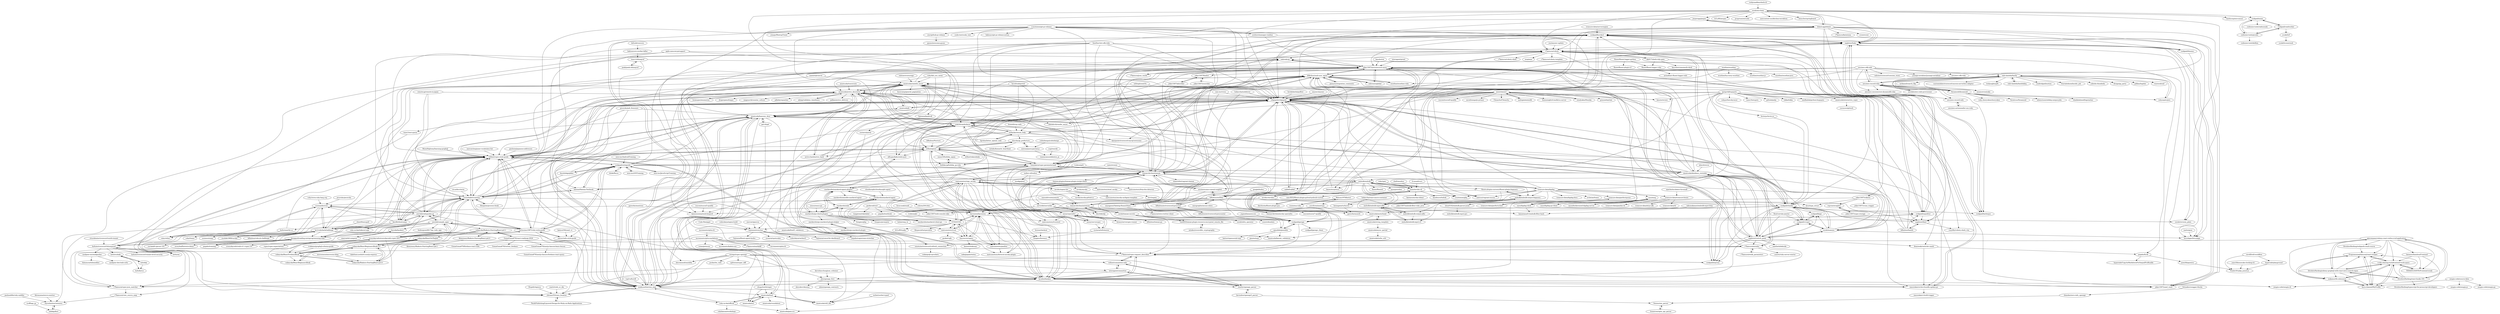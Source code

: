 digraph G {
"treasure-data/serverengine" -> "cookpad/kuroko2"
"woothee/woothee" -> "woothee/woothee-java" ["e"=1]
"woothee/woothee" -> "woothee/woothee-ruby"
"woothee/woothee" -> "woothee/lua-resty-woothee"
"woothee/woothee" -> "k0kubun/rack-user_agent"
"woothee/woothee" -> "woothee/woothee-js"
"ruby/did_you_mean" -> "amatsuda/active_decorator" ["e"=1]
"ruby/did_you_mean" -> "amatsuda/database_rewinder" ["e"=1]
"ruby/did_you_mean" -> "amatsuda/stateful_enum" ["e"=1]
"ruby/did_you_mean" -> "soutaro/querly" ["e"=1]
"sorah/envchain" -> "eagletmt/hako"
"sorah/envchain" -> "k1LoW/awspec" ["e"=1]
"sorah/envchain" -> "progrium/entrykit" ["e"=1]
"sorah/envchain" -> "jasperapp/jasper" ["e"=1]
"sorah/envchain" -> "newcontext-oss/kitchen-terraform" ["e"=1]
"sorah/envchain" -> "bdash-app/bdash"
"sorah/envchain" -> "benschw/springboard" ["e"=1]
"sorah/envchain" -> "r7kamura/ruboty"
"sorah/envchain" -> "fujiwara/lambroll" ["e"=1]
"sorah/envchain" -> "sorah/revision_plate"
"sorah/envchain" -> "x-motemen/ghq" ["e"=1]
"sorah/envchain" -> "ridgepole/ridgepole"
"sorah/envchain" -> "hashicorp/envconsul" ["e"=1]
"sorah/envchain" -> "cookpad/miam"
"sorah/envchain" -> "tkuchiki/alp" ["e"=1]
"kyoshidajp/ghkw" -> "cookpad/styleguide" ["e"=1]
"kyoshidajp/ghkw" -> "ridgepole/ridgepole" ["e"=1]
"kyoshidajp/ghkw" -> "everyleaf/el-training" ["e"=1]
"rubyonjets/jets" -> "rails-lambda/lamby" ["e"=1]
"davishmcclurg/json_schemer" -> "ahx/openapi_first" ["e"=1]
"sorbet/sorbet-typed" -> "amatsuda/still_life" ["e"=1]
"fortissimo1997/ruby-style-guide" -> "satour/rails-style-guide"
"fortissimo1997/ruby-style-guide" -> "willnet/rspec-style-guide"
"fortissimo1997/ruby-style-guide" -> "cookpad/styleguide"
"fortissimo1997/ruby-style-guide" -> "ridgepole/ridgepole"
"fortissimo1997/ruby-style-guide" -> "everyleaf/el-training"
"fortissimo1997/ruby-style-guide" -> "asakusarb/action_args"
"fortissimo1997/ruby-style-guide" -> "everydayrails/everydayrails-rspec-2017"
"fortissimo1997/ruby-style-guide" -> "yasslab/railsguides.jp"
"fortissimo1997/ruby-style-guide" -> "yasslab/sample_apps"
"fortissimo1997/ruby-style-guide" -> "chocoby/jp_prefecture"
"kaityo256/yaml_cv" -> "satour/rails-style-guide" ["e"=1]
"sqldef/sqldef" -> "ridgepole/ridgepole" ["e"=1]
"anyenv/anyenv" -> "ridgepole/ridgepole" ["e"=1]
"mixi-inc/JavaScriptTraining" -> "cookpad/styleguide" ["e"=1]
"mixi-inc/JavaScriptTraining" -> "miyagawa/Tabelog-HonestStars" ["e"=1]
"rails-lambda/lamby" -> "rails-lambda/lambdakiq"
"rails-lambda/lamby" -> "rubyonjets/jets" ["e"=1]
"rails-lambda/lamby" -> "aws/aws-record-ruby"
"rails-lambda/lamby" -> "unabridged/motion" ["e"=1]
"rails-lambda/lamby" -> "fractaledmind/acidic_job" ["e"=1]
"rails-lambda/lamby" -> "yabeda-rb/yabeda" ["e"=1]
"rails-lambda/lamby" -> "rkrage/pg_party" ["e"=1]
"rails-lambda/lamby" -> "amancevice/yake"
"rails-lambda/lamby" -> "palkan/logidze" ["e"=1]
"rails-lambda/lamby" -> "vinistock/sail" ["e"=1]
"rails-lambda/lamby" -> "nikolalsvk/render_async" ["e"=1]
"rails-lambda/lamby" -> "mrkamel/search_flip" ["e"=1]
"rails-lambda/lamby" -> "customink/activerecord-aurora-serverless-adapter"
"rails-lambda/lamby" -> "Dynamoid/dynamoid"
"rails-lambda/lamby" -> "teoljungberg/fx" ["e"=1]
"kufu/smarthr-ui" -> "kufu/yay" ["e"=1]
"kufu/smarthr-ui" -> "willnet/rspec-style-guide" ["e"=1]
"everyleaf/el-training" -> "willnet/rspec-style-guide"
"everyleaf/el-training" -> "ko1/rubyhackchallenge"
"everyleaf/el-training" -> "ridgepole/ridgepole"
"everyleaf/el-training" -> "cookpad/styleguide"
"everyleaf/el-training" -> "amatsuda/heavens_door"
"everyleaf/el-training" -> "amatsuda/stateful_enum"
"everyleaf/el-training" -> "yasslab/railsguides.jp"
"everyleaf/el-training" -> "fjordllc/bootcamp"
"everyleaf/el-training" -> "amatsuda/active_decorator"
"everyleaf/el-training" -> "rurema/doctree"
"everyleaf/el-training" -> "everydayrails/everydayrails-rspec-2017"
"everyleaf/el-training" -> "Shinpeim/process-book" ["e"=1]
"everyleaf/el-training" -> "fortissimo1997/ruby-style-guide"
"everyleaf/el-training" -> "hatena/Hatena-Textbook" ["e"=1]
"everyleaf/el-training" -> "kyuden/banken"
"cookpad/styleguide" -> "willnet/rspec-style-guide"
"cookpad/styleguide" -> "hatena/Hatena-Textbook" ["e"=1]
"cookpad/styleguide" -> "fortissimo1997/ruby-style-guide"
"cookpad/styleguide" -> "ridgepole/ridgepole"
"cookpad/styleguide" -> "mixi-inc/iOSTraining" ["e"=1]
"cookpad/styleguide" -> "everyleaf/el-training"
"cookpad/styleguide" -> "mixi-inc/JavaScriptTraining" ["e"=1]
"cookpad/styleguide" -> "willnet/gimei"
"cookpad/styleguide" -> "hiloki/flocss" ["e"=1]
"cookpad/styleguide" -> "cookpad/garage"
"cookpad/styleguide" -> "r7kamura/ruboty"
"cookpad/styleguide" -> "satour/rails-style-guide"
"cookpad/styleguide" -> "amatsuda/heavens_door"
"cookpad/styleguide" -> "kyoshidajp/ghkw" ["e"=1]
"cookpad/styleguide" -> "itamae-kitchen/itamae"
"mizzy/specinfra" -> "mizzy/serverspec" ["e"=1]
"mizzy/specinfra" -> "itamae-kitchen/itamae"
"mizzy/specinfra" -> "ryotarai/infrataster"
"mizzy/specinfra" -> "hiracy/serverspec-runner"
"mizzy/specinfra" -> "matsumotory/trusterd"
"mizzy/specinfra" -> "k0kubun/itamae-go"
"gel-rb/gel" -> "amatsuda/heavens_door" ["e"=1]
"gel-rb/gel" -> "amatsuda/still_life" ["e"=1]
"interagent/prmd" -> "joker1007/activerecord-cause" ["e"=1]
"Shopify/tapioca" -> "yhirano55/trace_location" ["e"=1]
"awslabs/aws-rails-provisioner" -> "aws/aws-record-ruby"
"amatsuda/traceroute" -> "amatsuda/active_decorator" ["e"=1]
"flood-io/ruby-jmeter" -> "cookpad/rrrspec" ["e"=1]
"flood-io/ruby-jmeter" -> "eagletmt/switch_point" ["e"=1]
"MoonHighway/learning-graphql" -> "willnet/rspec-style-guide" ["e"=1]
"r7kamura/ruboty" -> "rosylilly/ruboty-slack_rtm"
"r7kamura/ruboty" -> "eagletmt/hako"
"r7kamura/ruboty" -> "r7kamura/ruboty-template"
"r7kamura/ruboty" -> "r7kamura/view_source_map"
"r7kamura/ruboty" -> "pepabo/furik"
"r7kamura/ruboty" -> "aki017/slack-ruby-gem"
"r7kamura/ruboty" -> "cookpad/arproxy"
"r7kamura/ruboty" -> "r7kamura/rspec-json_matcher"
"r7kamura/ruboty" -> "r7kamura/ruboty-slack"
"r7kamura/ruboty" -> "mzp/prpr"
"r7kamura/ruboty" -> "ridgepole/ridgepole"
"r7kamura/ruboty" -> "r7kamura/autodoc"
"r7kamura/ruboty" -> "onk/onkcop"
"r7kamura/ruboty" -> "cookpad/kuroko2"
"r7kamura/ruboty" -> "joker1007/rukawa"
"amatsuda/himl" -> "amatsuda/still_life"
"amatsuda/himl" -> "amatsuda/erd"
"amatsuda/himl" -> "amatsuda/heavens_door"
"amatsuda/himl" -> "amatsuda/roundabout"
"amatsuda/himl" -> "ruby-no-kai/official"
"itamae-kitchen/itamae" -> "itamae-kitchen/mitamae"
"itamae-kitchen/itamae" -> "mizzy/specinfra"
"itamae-kitchen/itamae" -> "mizzy/serverspec" ["e"=1]
"itamae-kitchen/itamae" -> "sorah/itamae-secrets"
"itamae-kitchen/itamae" -> "cookpad/kuroko2"
"itamae-kitchen/itamae" -> "ridgepole/ridgepole"
"itamae-kitchen/itamae" -> "r7kamura/ruboty"
"itamae-kitchen/itamae" -> "joker1007/activerecord-cause"
"itamae-kitchen/itamae" -> "eagletmt/hako"
"itamae-kitchen/itamae" -> "chiastolite/vagrant-itamae"
"itamae-kitchen/itamae" -> "cookpad/garage"
"itamae-kitchen/itamae" -> "embulk/embulk"
"itamae-kitchen/itamae" -> "azu/awesome-commit-english" ["e"=1]
"itamae-kitchen/itamae" -> "itamae-plugins/itamae-plugin-recipe-rbenv"
"itamae-kitchen/itamae" -> "matsumotory/ngx_mruby"
"jugend/amazon-ecs" -> "cookpad/garage" ["e"=1]
"x-motemen/git-pr-release" -> "bakunyo/git-pr-release-action"
"x-motemen/git-pr-release" -> "uiur/github-pr-release"
"x-motemen/git-pr-release" -> "ridgepole/ridgepole"
"x-motemen/git-pr-release" -> "miyagawa/Tabelog-HonestStars"
"x-motemen/git-pr-release" -> "kayac/ecspresso" ["e"=1]
"x-motemen/git-pr-release" -> "asakusarb/action_args"
"x-motemen/git-pr-release" -> "yoshiori/manager-readme" ["e"=1]
"x-motemen/git-pr-release" -> "yimajo/MeetupTweet" ["e"=1]
"x-motemen/git-pr-release" -> "r7kamura/rspec-request_describer"
"x-motemen/git-pr-release" -> "fujiwara/stretcher"
"x-motemen/git-pr-release" -> "tomykaira/rspec-parameterized"
"x-motemen/git-pr-release" -> "kainosnoema/rack-lineprof"
"x-motemen/git-pr-release" -> "jpmobile/jpmobile"
"x-motemen/git-pr-release" -> "x-motemen/ghq" ["e"=1]
"x-motemen/git-pr-release" -> "scala-text/scala_text" ["e"=1]
"kayac/ecspresso" -> "ridgepole/ridgepole" ["e"=1]
"mattn/gom" -> "bricolages/bricolage" ["e"=1]
"hiloki/flocss" -> "cookpad/styleguide" ["e"=1]
"ota42y/openapi_parser" -> "interagent/committee" ["e"=1]
"ota42y/openapi_parser" -> "kevindew/openapi3_parser"
"ota42y/openapi_parser" -> "willnet/committee-rails"
"searls/todo_or_die" -> "yhirano55/trace_location" ["e"=1]
"aki017/slack-ruby-gem" -> "r7kamura/ruboty"
"aki017/slack-ruby-gem" -> "eagletmt/faml"
"aki017/slack-ruby-gem" -> "fluent/fluent-logger-ruby"
"aki017/slack-ruby-gem" -> "kmrshntr/omniauth-slack"
"amatsuda/html5_validators" -> "amatsuda/kawaii_validation"
"amatsuda/html5_validators" -> "asakusarb/action_args"
"sorah/mamiya" -> "cookpad/rrrspec"
"sorah/mamiya" -> "eagletmt/switch_point"
"sorah/mamiya" -> "cookpad/chanko"
"sorah/mamiya" -> "amatsuda/database_rewinder"
"sorah/mamiya" -> "cookpad/kage"
"sorah/mamiya" -> "ridgepole/ridgepole"
"sorah/mamiya" -> "tomykaira/rspec-parameterized"
"sorah/mamiya" -> "bricolages/bricolage"
"amatsuda/still_life" -> "amatsuda/himl"
"agile-samurai-ja/support" -> "willnet/gimei" ["e"=1]
"agile-samurai-ja/support" -> "everyleaf/el-training" ["e"=1]
"agile-samurai-ja/support" -> "onk/onkcop" ["e"=1]
"agile-samurai-ja/support" -> "ruby-no-kai/official" ["e"=1]
"DiveIntoHacking/webpack-crash-course" -> "ProgrammingSamurai/react-recipes"
"lassebunk/gretel" -> "yuki24/rambulance" ["e"=1]
"lassebunk/gretel" -> "zmbacker/enum_help" ["e"=1]
"lassebunk/gretel" -> "amatsuda/active_decorator" ["e"=1]
"woothee/woothee-ruby" -> "k0kubun/rack-user_agent"
"amatsuda/heavens_door" -> "amatsuda/stateful_enum"
"amatsuda/heavens_door" -> "amatsuda/himl"
"amatsuda/heavens_door" -> "amatsuda/still_life"
"amatsuda/heavens_door" -> "amatsuda/active_decorator"
"amatsuda/heavens_door" -> "willnet/rspec-style-guide"
"amatsuda/heavens_door" -> "joker1007/activerecord-cause"
"amatsuda/heavens_door" -> "yhirano55/trace_location"
"amatsuda/heavens_door" -> "gel-rb/gel" ["e"=1]
"amatsuda/heavens_door" -> "asakusarb/action_args"
"amatsuda/heavens_door" -> "amatsuda/jb" ["e"=1]
"amatsuda/heavens_door" -> "kyuden/banken"
"amatsuda/heavens_door" -> "amatsuda/database_rewinder"
"amatsuda/heavens_door" -> "nikolalsvk/render_async" ["e"=1]
"amatsuda/heavens_door" -> "yuki24/rambulance"
"amatsuda/heavens_door" -> "amatsuda/erd"
"yoshiori/manager-readme" -> "eagletmt/hako" ["e"=1]
"yoshiori/manager-readme" -> "joker1007/activerecord-cause" ["e"=1]
"yoshiori/manager-readme" -> "x-motemen/git-pr-release" ["e"=1]
"gipcompany/udemy-react-redux-crud-application" -> "a-oku-sharing-tech/frontend-work-space"
"gipcompany/udemy-react-redux-crud-application" -> "DiveIntoHacking/udemy-graphql-with-react-intro-search-repos"
"gipcompany/udemy-react-redux-crud-application" -> "kuro-channel/MyProfile"
"gipcompany/udemy-react-redux-crud-application" -> "ProgrammingSamurai/react-recipes"
"gipcompany/udemy-react-redux-crud-application" -> "kenmori/handsonFrontend"
"gipcompany/udemy-react-redux-crud-application" -> "DiveIntoHacking/react-hooks-101"
"gipcompany/udemy-react-redux-crud-application" -> "wakamor/fe-colosseum"
"gipcompany/udemy-react-redux-crud-application" -> "DiveIntoHacking/webpack-crash-course"
"gipcompany/udemy-react-redux-crud-application" -> "TERADA-DANTE/Frontend-study"
"gipcompany/udemy-react-redux-crud-application" -> "oukayuka/ReactBeginnersBook-2.0"
"cookpad/rrrspec" -> "sorah/mamiya"
"cookpad/rrrspec" -> "eagletmt/switch_point"
"cookpad/rrrspec" -> "cookpad/kage"
"cookpad/rrrspec" -> "cookpad/chanko"
"cookpad/rrrspec" -> "amatsuda/database_rewinder"
"zmbacker/enum_help" -> "k0kubun/rack-user_agent"
"zmbacker/enum_help" -> "yuki24/rambulance"
"zmbacker/enum_help" -> "fgrehm/letter_opener_web" ["e"=1]
"zmbacker/enum_help" -> "alfa-jpn/kakurenbo-puti"
"zmbacker/enum_help" -> "kamipo/activerecord-mysql-awesome"
"zmbacker/enum_help" -> "ridgepole/ridgepole"
"zmbacker/enum_help" -> "kyuden/banken"
"zmbacker/enum_help" -> "amatsuda/active_decorator"
"zmbacker/enum_help" -> "chocoby/jp_prefecture"
"zmbacker/enum_help" -> "tomykaira/rspec-parameterized"
"oukayuka/ReactBeginnersBook" -> "oukayuka/ReactBeginnersBook-2.0"
"oukayuka/ReactBeginnersBook" -> "oukayuka/ReactOnTheJob"
"tupl-tufts/rdl" -> "asakusarb/action_args" ["e"=1]
"ruby/spec" -> "hone/mruby-cli" ["e"=1]
"oukayuka/ReactBeginnersBook-2.0" -> "oukayuka/ReactOnTheJob"
"oukayuka/ReactBeginnersBook-2.0" -> "oukayuka/ReactBeginnersBook"
"oukayuka/ReactBeginnersBook-2.0" -> "oukayuka/ReactFirebaseBook"
"oukayuka/ReactBeginnersBook-2.0" -> "oukayuka/Riakuto-StartingReact-ja3.0"
"oukayuka/ReactBeginnersBook-2.0" -> "takefumi-yoshii/ts-nuxtjs-express" ["e"=1]
"oukayuka/ReactOnTheJob" -> "oukayuka/ReactFirebaseBook"
"oukayuka/ReactOnTheJob" -> "oukayuka/ReactBeginnersBook-2.0"
"kevindew/openapi3_parser" -> "Nexmo/oas_parser"
"kevindew/openapi3_parser" -> "ota42y/openapi_parser"
"ruby/reline" -> "rurema/doctree" ["e"=1]
"asakusarb/action_args" -> "amatsuda/stateful_enum"
"asakusarb/action_args" -> "amatsuda/active_decorator"
"asakusarb/action_args" -> "yuki24/rambulance"
"asakusarb/action_args" -> "onk/onkcop"
"asakusarb/action_args" -> "yhirano55/trace_location"
"asakusarb/action_args" -> "kyuden/banken"
"asakusarb/action_args" -> "amatsuda/himl"
"asakusarb/action_args" -> "cookpad/kuroko2"
"asakusarb/action_args" -> "tomykaira/rspec-parameterized"
"asakusarb/action_args" -> "amatsuda/gem-src"
"asakusarb/action_args" -> "amatsuda/heavens_door"
"r7kamura/autodoc" -> "r7kamura/weak_parameters"
"r7kamura/autodoc" -> "r7kamura/rspec-request_describer"
"r7kamura/autodoc" -> "k0kubun/rack-user_agent"
"r7kamura/autodoc" -> "r7kamura/rspec-json_matcher"
"r7kamura/autodoc" -> "sonots/ruby-server-starter"
"r7kamura/autodoc" -> "r7kamura/ruboty"
"interagent/committee" -> "willnet/committee-rails" ["e"=1]
"interagent/committee" -> "ota42y/openapi_parser" ["e"=1]
"interagent/committee" -> "ahx/openapi_first" ["e"=1]
"interagent/committee" -> "kyuden/banken" ["e"=1]
"ahx/openapi_first" -> "mkon/openapi_contracts"
"ahx/openapi_first" -> "skryukov/skooma"
"ahx/openapi_first" -> "ota42y/openapi_parser"
"amatsuda/database_rewinder" -> "eagletmt/switch_point"
"amatsuda/database_rewinder" -> "sorah/mamiya"
"amatsuda/database_rewinder" -> "cookpad/rrrspec"
"amatsuda/database_rewinder" -> "ridgepole/ridgepole"
"amatsuda/database_rewinder" -> "cookpad/chanko"
"amatsuda/database_rewinder" -> "tomykaira/rspec-parameterized"
"amatsuda/database_rewinder" -> "amatsuda/heavens_door"
"amatsuda/database_rewinder" -> "amatsuda/active_decorator"
"amatsuda/database_rewinder" -> "yuki24/rambulance"
"amatsuda/database_rewinder" -> "joker1007/activerecord-cause"
"amatsuda/database_rewinder" -> "cookpad/arproxy"
"amatsuda/database_rewinder" -> "amatsuda/stateful_enum"
"ProgrammingSamurai/react-recipes" -> "wakamor/fe-colosseum"
"ProgrammingSamurai/react-recipes" -> "a-oku-sharing-tech/frontend-work-space"
"ProgrammingSamurai/react-recipes" -> "kuro-channel/MyProfile"
"k0kubun/activerecord-precounter" -> "k0kubun/activerecord-precount"
"kufu/activerecord-bitemporal" -> "willnet/rspec-style-guide"
"kufu/activerecord-bitemporal" -> "kufu/yay"
"kufu/activerecord-bitemporal" -> "kinoppyd/reading-metaprogramming-ruby"
"kufu/activerecord-bitemporal" -> "medpeer-inc/medpacker"
"kufu/activerecord-bitemporal" -> "kufu/activerecord-tenant-level-security"
"kufu/activerecord-bitemporal" -> "kufu/tsubaki"
"kufu/activerecord-bitemporal" -> "joker1007/activerecord-cause"
"fluent-plugins-nursery/fluent-plugin-bigquery" -> "embulk/embulk-output-bigquery"
"fluent-plugins-nursery/fluent-plugin-bigquery" -> "mia-0032/fluent-plugin-gcloud-pubsub-custom"
"fluent-plugins-nursery/fluent-plugin-bigquery" -> "embulk/embulk-input-jdbc"
"rurema/doctree" -> "ruby/reline" ["e"=1]
"rurema/doctree" -> "yhirano55/trace_location"
"rurema/doctree" -> "amatsuda/gem-src"
"rurema/doctree" -> "yasslab/railsguides.jp"
"rurema/doctree" -> "ko1/rubyhackchallenge"
"rurema/doctree" -> "ruby/lrama" ["e"=1]
"ryotarai/infrataster" -> "mizzy/specinfra"
"ryotarai/infrataster" -> "Songmu/horenso"
"znz/anyenv-update" -> "r7kamura/ruboty" ["e"=1]
"genkiroid/cert" -> "STNS/STNS"
"genkiroid/cert" -> "tnagatomi/takolabel"
"genkiroid/cert" -> "pepabo/textbook"
"genkiroid/cert" -> "haconiwa/haconiwa"
"june29/japonica" -> "Fendo181/php_practice"
"DiveIntoHacking/react-hooks-101" -> "DiveIntoHacking/udemy-graphql-with-react-intro-search-repos"
"DiveIntoHacking/react-hooks-101" -> "ProgrammingSamurai/react-recipes"
"DiveIntoHacking/react-hooks-101" -> "gipcompany/udemy-react-redux-crud-application"
"DiveIntoHacking/react-hooks-101" -> "DiveIntoHacking/typescript-for-javascript-developers"
"DiveIntoHacking/react-hooks-101" -> "a-oku-sharing-tech/frontend-work-space"
"mackerelio/mackerel-agent" -> "mackerelio/mackerel-agent-plugins"
"mackerelio/mackerel-agent" -> "mackerelio/mkr"
"mackerelio/mackerel-agent" -> "mackerelio/go-check-plugins"
"mackerelio/mackerel-agent" -> "mackerelio/mackerel-client-go"
"mackerelio/mackerel-agent" -> "ichirin2501/doc" ["e"=1]
"r7kamura/weak_parameters" -> "r7kamura/autodoc"
"railsware/global" -> "joker1007/activerecord-cause"
"railsware/global" -> "k0kubun/rack-user_agent"
"zhandao/zero-rails_openapi" -> "Nexmo/oas_parser"
"kuroda/baukis2" -> "oiax/rails6-compose"
"yuuki/lstf" -> "yuuki/lsconntrack"
"amatsuda/string_template" -> "amatsuda/async_partial"
"amatsuda/string_template" -> "amatsuda/motorhead"
"aws/aws-sessionstore-dynamodb-ruby" -> "aws/aws-record-rails"
"yhirano55/trace_location" -> "PacktPublishing/Layered-Design-for-Ruby-on-Rails-Applications" ["e"=1]
"yhirano55/trace_location" -> "asakusarb/action_args"
"DiveIntoHacking/udemy-graphql-with-react-intro-search-repos" -> "a-oku-sharing-tech/frontend-work-space"
"DiveIntoHacking/udemy-graphql-with-react-intro-search-repos" -> "kuro-channel/MyProfile"
"DiveIntoHacking/udemy-graphql-with-react-intro-search-repos" -> "wakamor/fe-colosseum"
"DiveIntoHacking/udemy-graphql-with-react-intro-search-repos" -> "gipcompany/udemy-react-redux-crud-application"
"DiveIntoHacking/udemy-graphql-with-react-intro-search-repos" -> "ProgrammingSamurai/react-recipes"
"DiveIntoHacking/udemy-graphql-with-react-intro-search-repos" -> "DiveIntoHacking/react-hooks-101"
"a-oku-sharing-tech/frontend-work-space" -> "kuro-channel/MyProfile"
"a-oku-sharing-tech/frontend-work-space" -> "ProgrammingSamurai/react-recipes"
"a-oku-sharing-tech/frontend-work-space" -> "wakamor/fe-colosseum"
"a-oku-sharing-tech/frontend-work-space" -> "DiveIntoHacking/udemy-graphql-with-react-intro-search-repos"
"a-oku-sharing-tech/frontend-work-space" -> "TERADA-DANTE/Frontend-study"
"yano3/kinnosuke-clocking-cli" -> "Fendo181/php_practice"
"kuro-channel/MyProfile" -> "a-oku-sharing-tech/frontend-work-space"
"kuro-channel/MyProfile" -> "ProgrammingSamurai/react-recipes"
"kuro-channel/MyProfile" -> "wakamor/fe-colosseum"
"medpeer-inc/medpacker" -> "medpeer-dev/rails-orbs"
"medpeer-inc/medpacker" -> "fukumura/telemedlist"
"aws/aws-record-rails" -> "aws/aws-actionmailer-ses-ruby"
"amatsuda/async_partial" -> "amatsuda/turbo_urls"
"joker1007/finalist" -> "joker1007/overrider"
"joker1007/finalist" -> "joker1007/abstriker"
"joker1007/overrider" -> "joker1007/finalist"
"joker1007/abstriker" -> "joker1007/finalist"
"Nexmo/oas_parser" -> "braintree/open_api_parser"
"oiax/rails6-compose" -> "kuroda/baukis2"
"dtaniwaki/rack-dev-mark" -> "pepabo/furik"
"dtaniwaki/rack-dev-mark" -> "masutaka/circleci-bundle-update-pr"
"sonots/activerecord-refresh_connection" -> "alfa-jpn/kakurenbo-puti"
"sonots/activerecord-refresh_connection" -> "waka/gulp-sprockets"
"r7kamura/rspec-request_describer" -> "kyuden/banken"
"r7kamura/rspec-request_describer" -> "willnet/committee-rails"
"r7kamura/rspec-request_describer" -> "r7kamura/rspec-json_matcher"
"r7kamura/rspec-request_describer" -> "cookpad/arproxy"
"r7kamura/rspec-request_describer" -> "joker1007/activerecord-cause"
"tcnksm/gcli" -> "itamae-kitchen/itamae" ["e"=1]
"tcnksm/gcli" -> "walter-cd/walter" ["e"=1]
"tcnksm/gcli" -> "mackerelio/mackerel-agent-plugins" ["e"=1]
"embulk/embulk" -> "treasure-data/digdag"
"embulk/embulk" -> "embulk/embulk-input-jdbc"
"embulk/embulk" -> "embulk/embulk-output-bigquery"
"embulk/embulk" -> "embulk/embulk-output-jdbc"
"embulk/embulk" -> "itamae-kitchen/itamae"
"embulk/embulk" -> "ridgepole/ridgepole"
"embulk/embulk" -> "x-motemen/ghq" ["e"=1]
"embulk/embulk" -> "azu/awesome-commit-english" ["e"=1]
"embulk/embulk" -> "hatena/Hatena-Textbook" ["e"=1]
"embulk/embulk" -> "matsuu/vagrant-isucon" ["e"=1]
"embulk/embulk" -> "fluent/fluentd" ["e"=1]
"embulk/embulk" -> "fluent-plugins-nursery/fluent-plugin-bigquery"
"embulk/embulk" -> "sqldef/sqldef" ["e"=1]
"embulk/embulk" -> "kayac/ecspresso" ["e"=1]
"embulk/embulk" -> "gcpug/nouhau" ["e"=1]
"fluent/fluent-logger-python" -> "fluent/fluent-logger-ruby"
"fluent/fluent-logger-python" -> "fluent/fluent-plugin-s3" ["e"=1]
"ruby/www.ruby-lang.org" -> "rurema/doctree" ["e"=1]
"fotinakis/swagger-blocks" -> "zhandao/zero-rails_openapi" ["e"=1]
"amatsuda/active_decorator" -> "amatsuda/stateful_enum"
"amatsuda/active_decorator" -> "asakusarb/action_args"
"amatsuda/active_decorator" -> "amatsuda/heavens_door"
"amatsuda/active_decorator" -> "ridgepole/ridgepole"
"amatsuda/active_decorator" -> "brainspec/enumerize" ["e"=1]
"amatsuda/active_decorator" -> "willnet/rspec-style-guide"
"amatsuda/active_decorator" -> "yuki24/rambulance"
"amatsuda/active_decorator" -> "r7kamura/rspec-request_describer"
"amatsuda/active_decorator" -> "kyuden/banken"
"amatsuda/active_decorator" -> "active-hash/active_hash" ["e"=1]
"amatsuda/active_decorator" -> "drapergem/draper" ["e"=1]
"amatsuda/active_decorator" -> "magnusvk/counter_culture" ["e"=1]
"amatsuda/active_decorator" -> "jalkoby/squasher" ["e"=1]
"amatsuda/active_decorator" -> "adzap/validates_timeliness" ["e"=1]
"amatsuda/active_decorator" -> "palkan/active_delivery" ["e"=1]
"alexch/rerun" -> "amatsuda/database_rewinder" ["e"=1]
"satour/rails-style-guide" -> "fortissimo1997/ruby-style-guide"
"masuidrive/miyamoto" -> "itamae-kitchen/mitamae" ["e"=1]
"ridgepole/ridgepole" -> "eagletmt/switch_point"
"ridgepole/ridgepole" -> "sqldef/sqldef" ["e"=1]
"ridgepole/ridgepole" -> "cookpad/chanko"
"ridgepole/ridgepole" -> "amatsuda/database_rewinder"
"ridgepole/ridgepole" -> "amatsuda/active_decorator"
"ridgepole/ridgepole" -> "willnet/rspec-style-guide"
"ridgepole/ridgepole" -> "kyuden/banken"
"ridgepole/ridgepole" -> "amatsuda/stateful_enum"
"ridgepole/ridgepole" -> "amatsuda/jb" ["e"=1]
"ridgepole/ridgepole" -> "joker1007/activerecord-cause"
"ridgepole/ridgepole" -> "itamae-kitchen/itamae"
"ridgepole/ridgepole" -> "r7kamura/ruboty"
"ridgepole/ridgepole" -> "cookpad/kuroko2"
"ridgepole/ridgepole" -> "eagletmt/hako"
"ridgepole/ridgepole" -> "zmbacker/enum_help"
"mercari/engineer-vocabulary-list" -> "willnet/rspec-style-guide" ["e"=1]
"yuki24/rambulance" -> "kyuden/banken"
"yuki24/rambulance" -> "k0kubun/rack-user_agent"
"yuki24/rambulance" -> "asakusarb/action_args"
"yuki24/rambulance" -> "alfa-jpn/kakurenbo-puti"
"yuki24/rambulance" -> "tomykaira/rspec-parameterized"
"yuki24/rambulance" -> "zmbacker/enum_help"
"yuki24/rambulance" -> "amatsuda/active_decorator"
"yuki24/rambulance" -> "amatsuda/stateful_enum"
"yuki24/rambulance" -> "kainosnoema/rack-lineprof"
"yuki24/rambulance" -> "k0kubun/activerecord-precount"
"tcnksm/ghr" -> "STNS/STNS" ["e"=1]
"active-hash/active_hash" -> "amatsuda/active_decorator" ["e"=1]
"active-hash/active_hash" -> "amatsuda/stateful_enum" ["e"=1]
"active-hash/active_hash" -> "ridgepole/ridgepole" ["e"=1]
"eagletmt/switch_point" -> "ridgepole/ridgepole"
"eagletmt/switch_point" -> "cookpad/rrrspec"
"eagletmt/switch_point" -> "sorah/mamiya"
"eagletmt/switch_point" -> "cookpad/chanko"
"eagletmt/switch_point" -> "amatsuda/database_rewinder"
"eagletmt/switch_point" -> "sonots/activerecord-refresh_connection"
"eagletmt/switch_point" -> "cookpad/kage"
"eagletmt/switch_point" -> "cookpad/arproxy"
"eagletmt/switch_point" -> "k0kubun/rack-user_agent"
"eagletmt/switch_point" -> "joker1007/activerecord-cause"
"eagletmt/switch_point" -> "kyuden/banken"
"eagletmt/switch_point" -> "r7kamura/autodoc"
"eagletmt/switch_point" -> "dtaniwaki/rack-dev-mark"
"eagletmt/switch_point" -> "seattlerb/debride" ["e"=1]
"fluent/fluent-logger-ruby" -> "actindi/act-fluent-logger-rails"
"hokaccha/nodebrew" -> "ridgepole/ridgepole" ["e"=1]
"hokaccha/nodebrew" -> "itamae-kitchen/itamae" ["e"=1]
"cubicdaiya/nginx-build" -> "fujiwara/stretcher" ["e"=1]
"sisshiki1969/ruruby" -> "ko1/rubyhackchallenge" ["e"=1]
"picoruby/picoruby" -> "rurema/doctree" ["e"=1]
"hypermkt/playground" -> "Fendo181/php_practice"
"walter-cd/walter" -> "mookjp/pool"
"walter-cd/walter" -> "serverkit/serverkit"
"igrigorik/bugspots" -> "github/janky" ["e"=1]
"igrigorik/bugspots" -> "Arcticjs/Arctic.js" ["e"=1]
"igrigorik/bugspots" -> "lokka/lokka" ["e"=1]
"igrigorik/bugspots" -> "sorah/mamiya"
"igrigorik/bugspots" -> "embulk/embulk"
"igrigorik/bugspots" -> "amatsuda/motorhead"
"igrigorik/bugspots" -> "ridgepole/ridgepole"
"igrigorik/bugspots" -> "eagletmt/faml"
"igrigorik/bugspots" -> "niedbalski/python-bugspots"
"igrigorik/bugspots" -> "rubyjs/therubyracer" ["e"=1]
"igrigorik/bugspots" -> "cookpad/chanko"
"igrigorik/bugspots" -> "kmuto/review" ["e"=1]
"igrigorik/bugspots" -> "tmm1/hotspots" ["e"=1]
"igrigorik/bugspots" -> "amatsuda/interactive_rspec"
"igrigorik/bugspots" -> "tmm1/test-queue"
"microcmsio/microcms-blog" -> "oukayuka/Riakuto-StartingReact-ja3.0" ["e"=1]
"rspec/rspec-expectations" -> "everydayrails/everydayrails-rspec-2017" ["e"=1]
"geolonia/japanese-addresses" -> "willnet/rspec-style-guide" ["e"=1]
"vvakame/graphql-schema-guide" -> "oukayuka/ReactFirebaseBook" ["e"=1]
"cto-a/dxcriteria" -> "everyleaf/el-training" ["e"=1]
"eagletmt/faml" -> "k0kubun/hamlit" ["e"=1]
"eagletmt/faml" -> "rosylilly/ruboty-slack_rtm"
"annict/annict" -> "anilogia/animedb" ["e"=1]
"annict/annict" -> "hummingbird-me/kitsu-server" ["e"=1]
"annict/annict" -> "yuki24/rambulance"
"annict/annict" -> "windyakin/Honoka" ["e"=1]
"annict/annict" -> "hatena/Hatena-Textbook" ["e"=1]
"annict/annict" -> "kmuto/review" ["e"=1]
"annict/annict" -> "greymd/ojichat" ["e"=1]
"annict/annict" -> "tomykaira/rspec-parameterized"
"annict/annict" -> "isucon/isucon9-qualify" ["e"=1]
"annict/annict" -> "willnet/rspec-style-guide"
"annict/annict" -> "matsuu/vagrant-isucon" ["e"=1]
"annict/annict" -> "dtaniwaki/rack-dev-mark"
"annict/annict" -> "ridgepole/ridgepole"
"annict/annict" -> "asciidwango/js-primer" ["e"=1]
"annict/annict" -> "Chinachu/Chinachu" ["e"=1]
"fujiwara/lambroll" -> "STNS/STNS" ["e"=1]
"defunkt/unicorn" -> "kzk/unicorn-worker-killer" ["e"=1]
"matz/streem" -> "itamae-kitchen/itamae" ["e"=1]
"matz/streem" -> "matsumotory/ngx_mruby" ["e"=1]
"cookpad/roadworker" -> "codenize-tools/piculet"
"cookpad/roadworker" -> "cookpad/miam"
"cookpad/roadworker" -> "yuuki/lstf"
"mackerelio/mkr" -> "mackerelio/mackerel-client-go"
"mackerelio/mkr" -> "mackerelio/go-check-plugins"
"mackerelio/mkr" -> "mackerelio/mackerel-agent"
"mackerelio/mkr" -> "mackerelio/mackerel-agent-plugins"
"oukayuka/ReactFirebaseBook" -> "oukayuka/ReactOnTheJob"
"oukayuka/ReactFirebaseBook" -> "oukayuka/ReactBeginnersBook-2.0"
"oukayuka/ReactFirebaseBook" -> "oukayuka/ReactBeginnersBook"
"oukayuka/ReactFirebaseBook" -> "oukayuka/Riakuto-StartingReact-ja3.0"
"oukayuka/Riakuto-StartingReact-ja3.0" -> "oukayuka/ReactBeginnersBook-2.0"
"oukayuka/Riakuto-StartingReact-ja3.0" -> "oukayuka/ReactFirebaseBook"
"oukayuka/Riakuto-StartingReact-ja3.0" -> "oukayuka/ReactOnTheJob"
"increments/qiita-markdown" -> "r7kamura/rspec-json_matcher"
"increments/qiita-markdown" -> "rutan/potmum" ["e"=1]
"increments/qiita-markdown" -> "increments/kobito-oss" ["e"=1]
"increments/qiita-markdown" -> "r7kamura/markdiff"
"increments/qiita-markdown" -> "r7kamura/autodoc"
"increments/qiita-markdown" -> "increments/qiita-rb"
"miyagawa/Tabelog-HonestStars" -> "r7kamura/retro-twitter-client" ["e"=1]
"yasslab/railsguides.jp" -> "rurema/doctree"
"yasslab/railsguides.jp" -> "willnet/rspec-style-guide"
"yasslab/railsguides.jp" -> "yasslab/sample_apps"
"yasslab/railsguides.jp" -> "fjordllc/bootcamp"
"yasslab/railsguides.jp" -> "everyleaf/el-training"
"yasslab/railsguides.jp" -> "onk/onkcop"
"yasslab/railsguides.jp" -> "ruby/lrama" ["e"=1]
"yasslab/railsguides.jp" -> "kinoppyd/reading-metaprogramming-ruby"
"k0kubun/rack-user_agent" -> "woothee/woothee-ruby"
"k0kubun/rack-user_agent" -> "kamipo/activerecord-mysql-awesome"
"k0kubun/rack-user_agent" -> "yuki24/rambulance"
"k0kubun/rack-user_agent" -> "joker1007/activerecord-cause"
"k0kubun/rack-user_agent" -> "railsware/global"
"k0kubun/rack-user_agent" -> "holiday-jp/holiday_jp-ruby"
"k0kubun/rack-user_agent" -> "pinnymz/migration_comments"
"k0kubun/rack-user_agent" -> "amatsuda/stateful_enum"
"k0kubun/rack-user_agent" -> "k0kubun/activerecord-precount"
"k0kubun/rack-user_agent" -> "tomykaira/rspec-parameterized"
"ruby-no-kai/official" -> "rubykansai/workshops"
"ruby-no-kai/official" -> "amatsuda/himl"
"ruby-no-kai/official" -> "amatsuda/gem-src"
"ruby-no-kai/official" -> "asakusarb/action_args"
"exoego/rspec-openapi" -> "yhirano55/trace_location"
"exoego/rspec-openapi" -> "pocke/rbs_rails" ["e"=1]
"exoego/rspec-openapi" -> "okuramasafumi/alba" ["e"=1]
"exoego/rspec-openapi" -> "splitwise/super_diff" ["e"=1]
"exoego/rspec-openapi" -> "willnet/committee-rails"
"exoego/rspec-openapi" -> "ota42y/openapi_parser"
"exoego/rspec-openapi" -> "ahx/openapi_first"
"exoego/rspec-openapi" -> "interagent/committee" ["e"=1]
"exoego/rspec-openapi" -> "asakusarb/action_args"
"azu/awesome-commit-english" -> "itamae-kitchen/itamae" ["e"=1]
"azu/awesome-commit-english" -> "k0kubun/md2key" ["e"=1]
"azu/awesome-commit-english" -> "miyagawa/Tabelog-HonestStars" ["e"=1]
"esaio/esa-ruby" -> "Watson1978/kotori"
"cookpad/garage" -> "cookpad/garage_client"
"cookpad/garage" -> "cookpad/expeditor"
"cookpad/garage" -> "r7kamura/rspec-request_describer"
"cookpad/garage" -> "cookpad/kuroko2"
"cookpad/garage" -> "jpmobile/jpmobile"
"fujiwara/stretcher" -> "fujiwara/consul-kv-dashboard"
"fujiwara/stretcher" -> "pepabo/capistrano-stretcher"
"fujiwara/stretcher" -> "fujiwara/fluent-agent-hydra"
"fujiwara/stretcher" -> "ryotarai/spotscaler"
"fujiwara/stretcher" -> "cubicdaiya/cachectl"
"pepabo/training" -> "kinoppyd/reading-metaprogramming-ruby"
"mackerelio/mackerel-agent-plugins" -> "mackerelio/go-check-plugins"
"mackerelio/mackerel-agent-plugins" -> "mackerelio/mackerel-agent"
"mackerelio/mackerel-agent-plugins" -> "mackerelio/mkr"
"mackerelio/mackerel-agent-plugins" -> "mackerelio/ansible-mackerel-agent"
"kenmori/handsonFrontend" -> "a-oku-sharing-tech/frontend-work-space"
"kenmori/handsonFrontend" -> "TERADA-DANTE/Frontend-study"
"kenmori/handsonFrontend" -> "kuro-channel/MyProfile"
"yurufuwa/meetups" -> "ppworks/nyauth"
"treasure-data/perfectqueue" -> "treasure-data/perfectsched"
"treasure-data/perfectsched" -> "treasure-data/perfectqueue"
"codenize-tools/piculet" -> "cookpad/roadworker"
"codenize-tools/piculet" -> "codenize-tools/kelbim"
"codenize-tools/piculet" -> "cookpad/miam"
"cookpad/miam" -> "cookpad/roadworker"
"cookpad/miam" -> "codenize-tools/piculet"
"cookpad/miam" -> "codenize-tools/radiosonde"
"mackerelio/go-mackerel-plugin" -> "mackerelio/go-mackerel-plugin-helper"
"kinoppyd/reading-metaprogramming-ruby" -> "everyleaf/hotwire-demo"
"kinoppyd/reading-metaprogramming-ruby" -> "kufu/activerecord-bitemporal"
"kinoppyd/reading-metaprogramming-ruby" -> "willnet/rspec-style-guide"
"kinoppyd/reading-metaprogramming-ruby" -> "pepabo/training"
"kinoppyd/reading-metaprogramming-ruby" -> "yui-knk/lr-parser-101" ["e"=1]
"ninton/jquery.jpostal.js" -> "chocoby/jp_prefecture"
"ninton/jquery.jpostal.js" -> "tomiacannondale/era_ja"
"Watson1978/kotori" -> "esaio/esa-ruby"
"Watson1978/kotori" -> "yurufuwa/meetups"
"amatsuda/interactive_rspec" -> "yuroyoro/gitterb"
"k0kubun/activerecord-precount" -> "k0kubun/activerecord-precounter"
"uiur/github-pr-release" -> "gyazo/awesome-gyazo"
"kufu/yay" -> "kufu/activerecord-bitemporal"
"mackerelio/mackerel-client-go" -> "mackerelio/mkr"
"itamae-plugins/itamae-plugin-recipe-rbenv" -> "sue445/itamae-plugin-resource-encrypted_remote_file"
"ryoff/age_jp" -> "nalabjp/kori"
"windyakin/Honoka" -> "annict/annict" ["e"=1]
"cookpad/expeditor" -> "cookpad/kuroko2"
"cookpad/expeditor" -> "cookpad/garage"
"cookpad/expeditor" -> "eagletmt/hako"
"cookpad/expeditor" -> "eagletmt/faml"
"hatena/Hatena-Textbook" -> "cookpad/styleguide" ["e"=1]
"hatena/Hatena-Textbook" -> "itamae-kitchen/itamae" ["e"=1]
"hatena/Hatena-Textbook" -> "everyleaf/el-training" ["e"=1]
"mackerelio/go-check-plugins" -> "mackerelio/mkr"
"mackerelio/go-check-plugins" -> "mackerelio/mackerel-agent-plugins"
"mackerelio/go-check-plugins" -> "mackerelio/mackerel-agent"
"mackerelio/go-check-plugins" -> "mackerelio/mackerel-client-go"
"mackerelio/go-check-plugins" -> "Songmu/horenso"
"mackerelio/go-check-plugins" -> "Songmu/prompter" ["e"=1]
"mackerelio/go-check-plugins" -> "mackerelio/go-mackerel-plugin-helper"
"mackerelio/go-check-plugins" -> "Songmu/ghg"
"adzap/validates_timeliness" -> "amatsuda/active_decorator" ["e"=1]
"yubinbango/yubinbango" -> "ninton/jquery.jpostal.js" ["e"=1]
"mercari/gaurun" -> "fujiwara/stretcher" ["e"=1]
"yasslab/sample_apps" -> "yasslab/railsguides.jp"
"yasslab/sample_apps" -> "everydayrails/everydayrails-rspec-2017"
"yasslab/sample_apps" -> "pepabo/training"
"yasslab/sample_apps" -> "fortissimo1997/ruby-style-guide"
"yasslab/sample_apps" -> "willnet/rspec-style-guide"
"yasslab/sample_apps" -> "everyleaf/el-training"
"yasslab/sample_apps" -> "kinoppyd/reading-metaprogramming-ruby"
"yasslab/sample_apps" -> "kuroda/baukis2"
"yasslab/sample_apps" -> "budougumi0617/go_todo_app" ["e"=1]
"yasslab/sample_apps" -> "oukayuka/ReactBeginnersBook-2.0"
"yasslab/sample_apps" -> "oukayuka/Riakuto-StartingReact-ja3.1"
"yasslab/sample_apps" -> "kufu/smarthr-ui" ["e"=1]
"oukayuka/Riakuto-StartingReact-ja3.1" -> "oukayuka/ReactFirebaseBook"
"oukayuka/Riakuto-StartingReact-ja3.1" -> "klemiwary/Riakuto-StartingReact-ja4.0"
"oukayuka/Riakuto-StartingReact-ja3.1" -> "oukayuka/Riakuto-StartingReact-ja3.0"
"oukayuka/Riakuto-StartingReact-ja3.1" -> "oukayuka/ReactOnTheJob"
"oukayuka/Riakuto-StartingReact-ja3.1" -> "GomaGoma676/react-roadmap-2024"
"Arcticjs/Arctic.js" -> "cookpad/chanko" ["e"=1]
"Dynamoid/dynamoid" -> "aws/aws-record-ruby"
"Dynamoid/dynamoid" -> "ruby-shoryuken/shoryuken" ["e"=1]
"Dynamoid/dynamoid" -> "rails-lambda/lamby"
"Dynamoid/dynamoid" -> "rubyonjets/jets" ["e"=1]
"Dynamoid/dynamoid" -> "Veraticus/Dynamoid"
"Dynamoid/dynamoid" -> "mhenrixon/sidekiq-unique-jobs" ["e"=1]
"Dynamoid/dynamoid" -> "shadabahmed/logstasher" ["e"=1]
"chef/omnibus" -> "hone/mruby-cli" ["e"=1]
"brainspec/enumerize" -> "amatsuda/active_decorator" ["e"=1]
"serverkit/serverkit" -> "joker1007/web-console-rake"
"serverkit/serverkit" -> "sorah/infra_operator"
"serverkit/serverkit" -> "ppworks/nyauth"
"sanographix/azusa-colors" -> "k0kubun/md2key" ["e"=1]
"picoruby/prk_firmware" -> "amatsuda/heavens_door" ["e"=1]
"picoruby/prk_firmware" -> "willnet/rspec-style-guide" ["e"=1]
"picoruby/prk_firmware" -> "asakusarb/action_args" ["e"=1]
"kufu/kiji" -> "kufu/tsubaki"
"kufu/kiji" -> "kufu/kirico"
"hone/mruby-cli" -> "kentaro/mruby-hibari"
"hone/mruby-cli" -> "haconiwa/haconiwa"
"hone/mruby-cli" -> "mrubyc/mrubyc" ["e"=1]
"hone/mruby-cli" -> "matsumotory/ngx_mruby"
"hone/mruby-cli" -> "kazeburo/rhebok"
"willnet/rspec-style-guide" -> "everyleaf/el-training"
"willnet/rspec-style-guide" -> "kufu/activerecord-bitemporal"
"willnet/rspec-style-guide" -> "kyuden/banken"
"willnet/rspec-style-guide" -> "kinoppyd/reading-metaprogramming-ruby"
"willnet/rspec-style-guide" -> "cookpad/styleguide"
"willnet/rspec-style-guide" -> "amatsuda/heavens_door"
"willnet/rspec-style-guide" -> "amatsuda/active_decorator"
"willnet/rspec-style-guide" -> "ridgepole/ridgepole"
"willnet/rspec-style-guide" -> "fjordllc/bootcamp"
"willnet/rspec-style-guide" -> "yasslab/railsguides.jp"
"willnet/rspec-style-guide" -> "fortissimo1997/ruby-style-guide"
"willnet/rspec-style-guide" -> "asakusarb/action_args"
"willnet/rspec-style-guide" -> "tomykaira/rspec-parameterized"
"willnet/rspec-style-guide" -> "willnet/gimei"
"willnet/rspec-style-guide" -> "amatsuda/stateful_enum"
"aws/aws-sdk-rails" -> "aws/aws-record-ruby"
"aws/aws-sdk-rails" -> "aws/aws-sdk-ruby" ["e"=1]
"aws/aws-sdk-rails" -> "aws/aws-sessionstore-dynamodb-ruby"
"aws/aws-sdk-rails" -> "rails-lambda/lamby"
"aws/aws-sdk-rails" -> "rails/activerecord-session_store" ["e"=1]
"aws/aws-sdk-rails" -> "jsonapi-serializer/jsonapi-serializer" ["e"=1]
"aws/aws-sdk-rails" -> "k0kubun/rack-user_agent"
"aws/aws-sdk-rails" -> "asakusarb/action_args"
"aws/aws-sdk-rails" -> "yuki24/rambulance"
"aws/aws-sdk-rails" -> "ridgepole/ridgepole"
"k0kubun/hamlit" -> "eagletmt/faml" ["e"=1]
"k0kubun/hamlit" -> "amatsuda/database_rewinder" ["e"=1]
"k0kubun/hamlit" -> "yuki24/rambulance" ["e"=1]
"k0kubun/hamlit" -> "cookpad/expeditor" ["e"=1]
"k0kubun/hamlit" -> "joker1007/activerecord-cause" ["e"=1]
"rails-lambda/lambdakiq" -> "rails-lambda/lamby"
"embulk/embulk-output-bigquery" -> "embulk/embulk-input-jdbc"
"embulk/embulk-output-bigquery" -> "embulk/embulk-input-s3"
"embulk/embulk-output-bigquery" -> "shun0102/embulk-parser-jsonl"
"embulk/embulk-output-bigquery" -> "fluent-plugins-nursery/fluent-plugin-bigquery"
"embulk/embulk-output-bigquery" -> "joker1007/embulk-filter-ruby_proc"
"holiday-jp/holiday_jp-ruby" -> "masa16/holiday_japan"
"holiday-jp/holiday_jp-ruby" -> "k0kubun/rack-user_agent"
"holiday-jp/holiday_jp-ruby" -> "kyuden/banken"
"GomaGoma676/react-roadmap-2024" -> "GomaGoma676/twitter_firebase"
"GomaGoma676/react-roadmap-2024" -> "GomaGoma676/nextjs-hasura-basic-lesson"
"GomaGoma676/react-roadmap-2024" -> "GomaGoma676/firebase-react-todo"
"GomaGoma676/react-roadmap-2024" -> "oukayuka/Riakuto-StartingReact-ja3.1"
"aws/aws-record-ruby" -> "aws/aws-sdk-rails"
"aws/aws-record-ruby" -> "Dynamoid/dynamoid"
"aws/aws-record-ruby" -> "aws/aws-sessionstore-dynamodb-ruby"
"aws/aws-record-ruby" -> "rails-lambda/lamby"
"aws/aws-record-ruby" -> "awslabs/aws-rails-provisioner"
"aws/aws-record-ruby" -> "aws/aws-record-rails"
"aws/aws-record-ruby" -> "amancevice/yake"
"cookpad/chanko" -> "eagletmt/switch_point"
"cookpad/chanko" -> "cookpad/rrrspec"
"cookpad/chanko" -> "sorah/mamiya"
"cookpad/chanko" -> "ridgepole/ridgepole"
"cookpad/chanko" -> "cookpad/kage"
"cookpad/chanko" -> "cookpad/expeditor"
"cookpad/chanko" -> "k0kubun/rack-user_agent"
"cookpad/chanko" -> "eagletmt/faml"
"cookpad/chanko" -> "cookpad/arproxy"
"cookpad/chanko" -> "cookpad/kuroko2"
"cookpad/chanko" -> "amatsuda/database_rewinder"
"cookpad/chanko" -> "amatsuda/motorhead"
"cookpad/chanko" -> "kainosnoema/rack-lineprof"
"cookpad/chanko" -> "asakusarb/action_args"
"cookpad/chanko" -> "cookpad/barbeque"
"alfa-jpn/kakurenbo-puti" -> "sonots/activerecord-refresh_connection"
"embulk/embulk-input-jdbc" -> "embulk/embulk-output-jdbc"
"embulk/embulk-input-jdbc" -> "embulk/embulk-output-bigquery"
"embulk/embulk-input-jdbc" -> "embulk/embulk-input-s3"
"embulk/embulk-input-jdbc" -> "kamatama41/embulk-filter-hash"
"joker1007/activerecord-cause" -> "onk/onkcop"
"joker1007/activerecord-cause" -> "masutaka/circleci-bundle-update-pr"
"joker1007/activerecord-cause" -> "cookpad/arproxy"
"joker1007/activerecord-cause" -> "r7kamura/json_world"
"joker1007/activerecord-cause" -> "railsware/global"
"joker1007/activerecord-cause" -> "k0kubun/rack-user_agent"
"joker1007/activerecord-cause" -> "joker1007/finalist"
"masutaka/circleci-bundle-update-pr" -> "masutaka/ci-build-trigger"
"masutaka/circleci-bundle-update-pr" -> "joker1007/activerecord-cause"
"packsaddle/ruby-saddler" -> "shyouhei/esa-hotentry"
"embulk/embulk-output-jdbc" -> "embulk/embulk-input-jdbc"
"embulk/embulk-output-jdbc" -> "embulk/embulk-input-s3"
"pinnymz/migration_comments" -> "k0kubun/rack-user_agent"
"takumakanari/embulk-input-http" -> "kamatama41/embulk-filter-hash"
"GomaGoma676/nextjs-hasura-basic-lesson" -> "GomaGoma676/nextjs-hasura-firebase-react-query"
"embulk/embulk-input-s3" -> "embulk/embulk-input-jdbc"
"kentaro/takosan" -> "nakajijapan/teiten"
"mackerelio/go-mackerel-plugin-helper" -> "mackerelio/go-mackerel-plugin"
"TERADA-DANTE/Frontend-study" -> "a-oku-sharing-tech/frontend-work-space"
"shun0102/embulk-parser-jsonl" -> "embulk/embulk-input-gcs"
"mitaku/reversible_cryptography" -> "sue445/itamae-plugin-resource-encrypted_remote_file"
"sue445/itamae-plugin-resource-encrypted_remote_file" -> "mitaku/reversible_cryptography"
"pepabo/furik" -> "june29/japonica"
"pepabo/furik" -> "hypermkt/CopyAsMarkdownForSequelProBundle"
"k0kubun/Nocturn" -> "willnet/gimei" ["e"=1]
"remote-jp/remote-in-japan" -> "everyleaf/el-training" ["e"=1]
"remote-jp/remote-in-japan" -> "willnet/rspec-style-guide" ["e"=1]
"remote-jp/remote-in-japan" -> "ridgepole/ridgepole" ["e"=1]
"amatsuda/erd" -> "amatsuda/himl"
"bcicen/slackcat" -> "Songmu/horenso" ["e"=1]
"klemiwary/Riakuto-StartingReact-ja4.0" -> "klemiwary/Riakuto-StartingReact-ja4.1"
"klemiwary/Riakuto-StartingReact-ja4.0" -> "oukayuka/Riakuto-StartingReact-ja3.1"
"k0kubun/md2key" -> "sanographix/azusa-colors" ["e"=1]
"k0kubun/md2key" -> "miyagawa/Tabelog-HonestStars"
"k0kubun/md2key" -> "amatsuda/motorhead"
"k0kubun/md2key" -> "cookpad/chanko"
"k0kubun/md2key" -> "itamae-kitchen/itamae"
"k0kubun/md2key" -> "eagletmt/faml"
"k0kubun/md2key" -> "amatsuda/stateful_enum"
"k0kubun/md2key" -> "azu/awesome-commit-english" ["e"=1]
"k0kubun/md2key" -> "willnet/gimei"
"k0kubun/md2key" -> "asakusarb/action_args"
"k0kubun/md2key" -> "serverkit/serverkit"
"k0kubun/md2key" -> "k0kubun/activerecord-precount"
"k0kubun/md2key" -> "ridgepole/ridgepole"
"k0kubun/md2key" -> "amatsuda/heavens_door"
"k0kubun/md2key" -> "joker1007/activerecord-cause"
"matsumotory/rcon" -> "geokat/cgfy"
"matsumotory/rcon" -> "haconiwa/haconiwa"
"matsumotory/rcon" -> "STNS/STNS"
"matsumotory/rcon" -> "linyows/octopass"
"client9/misspell" -> "ko1/rubyhackchallenge" ["e"=1]
"rockymadden/slack-cli" -> "sorah/envchain" ["e"=1]
"d-unsed/ruru" -> "hone/mruby-cli" ["e"=1]
"matsumotory/ngx_mruby" -> "haconiwa/haconiwa"
"matsumotory/ngx_mruby" -> "matsumotory/trusterd"
"matsumotory/ngx_mruby" -> "matsumotory/mod_mruby"
"matsumotory/ngx_mruby" -> "matsumotory/pmilter"
"matsumotory/ngx_mruby" -> "STNS/STNS"
"matsumotory/ngx_mruby" -> "hone/mruby-cli"
"matsumotory/ngx_mruby" -> "matsumotory/http-dos-detector"
"matsumotory/ngx_mruby" -> "itamae-kitchen/itamae"
"matsumotory/ngx_mruby" -> "Songmu/horenso"
"matsumotory/ngx_mruby" -> "mruby/mgem-list"
"matsumotory/ngx_mruby" -> "linyows/octopass"
"matsumotory/ngx_mruby" -> "mruby/mruby" ["e"=1]
"matsumotory/ngx_mruby" -> "mackerelio/mackerel-agent-plugins"
"matsumotory/ngx_mruby" -> "matsumotory/dovecot-mruby-plugin"
"matsumotory/ngx_mruby" -> "fujiwara/stretcher"
"tomykaira/rspec-parameterized" -> "kyuden/banken"
"tomykaira/rspec-parameterized" -> "k0kubun/rack-user_agent"
"tomykaira/rspec-parameterized" -> "r7kamura/rspec-request_describer"
"tomykaira/rspec-parameterized" -> "yuki24/rambulance"
"tomykaira/rspec-parameterized" -> "asakusarb/action_args"
"tomykaira/rspec-parameterized" -> "joker1007/activerecord-cause"
"tomykaira/rspec-parameterized" -> "amatsuda/database_rewinder"
"tomykaira/rspec-parameterized" -> "amatsuda/stateful_enum"
"tomykaira/rspec-parameterized" -> "willnet/rspec-style-guide"
"tomykaira/rspec-parameterized" -> "amatsuda/active_decorator"
"tomykaira/rspec-parameterized" -> "willnet/gimei"
"kuba/simp_le" -> "matsumotory/rcon" ["e"=1]
"khirayama/micro-emitter" -> "shyouhei/esa-hotentry"
"STNS/STNS" -> "haconiwa/haconiwa"
"STNS/STNS" -> "linyows/octopass"
"STNS/STNS" -> "k1LoW/tcpdp"
"STNS/STNS" -> "matsumotory/pmilter"
"STNS/STNS" -> "fujiwara/stretcher"
"STNS/STNS" -> "libspecinfra/specinfra"
"STNS/STNS" -> "matsumotory/ngx_mruby"
"STNS/STNS" -> "matsumotory/rcon"
"eagletmt/hako" -> "cookpad/kuroko2"
"eagletmt/hako" -> "cookpad/barbeque"
"eagletmt/hako" -> "joker1007/yaml_vault"
"eagletmt/hako" -> "sorah/revision_plate"
"eagletmt/hako" -> "cookpad/expeditor"
"eagletmt/hako" -> "cookpad/dmemo"
"eagletmt/hako" -> "r7kamura/ruboty"
"eagletmt/hako" -> "bricolages/bricolage"
"treasure-data/digdag" -> "embulk/embulk"
"treasure-data/digdag" -> "treasure-data/treasure-boxes"
"treasure-data/digdag" -> "embulk/embulk-input-jdbc"
"treasure-data/digdag" -> "szyn/digdag-slack"
"treasure-data/digdag" -> "matsuu/vagrant-isucon" ["e"=1]
"treasure-data/digdag" -> "embulk/embulk-output-bigquery"
"treasure-data/digdag" -> "treasure-data/perfectqueue"
"treasure-data/digdag" -> "wvlet/airframe" ["e"=1]
"treasure-data/digdag" -> "eagletmt/hako"
"treasure-data/digdag" -> "szyn/mog"
"treasure-data/digdag" -> "treasure-data/digdag-docs"
"treasure-data/digdag" -> "x-motemen/ghq" ["e"=1]
"treasure-data/digdag" -> "joker1007/activerecord-cause"
"treasure-data/digdag" -> "embulk/embulk-output-jdbc"
"treasure-data/digdag" -> "ridgepole/ridgepole"
"tkuchiki/alp" -> "itamae-kitchen/mitamae" ["e"=1]
"sorah/itamae-secrets" -> "sorah/infra_operator"
"sorah/itamae-secrets" -> "sonots/kondate"
"sorah/itamae-secrets" -> "sue445/itamae-plugin-resource-encrypted_remote_file"
"sorah/itamae-secrets" -> "sorah/revision_plate"
"zengin-code/source-data" -> "zengin-code/zengin-rb"
"zengin-code/source-data" -> "zengin-code/zengin-js"
"zengin-code/source-data" -> "zengin-code/zengin-py"
"isucon/isucon5-qualify" -> "kainosnoema/rack-lineprof" ["e"=1]
"onk/onkcop" -> "joker1007/activerecord-cause"
"onk/onkcop" -> "masutaka/circleci-bundle-update-pr"
"cookpad/arproxy" -> "joker1007/activerecord-cause"
"cookpad/arproxy" -> "r7kamura/rspec-request_describer"
"komagata/turboctrl" -> "ppworks/nyauth"
"kyuden/banken" -> "r7kamura/rspec-request_describer"
"kyuden/banken" -> "yuki24/rambulance"
"kyuden/banken" -> "amatsuda/stateful_enum"
"kyuden/banken" -> "willnet/gimei"
"kyuden/banken" -> "joker1007/activerecord-cause"
"kyuden/banken" -> "tomykaira/rspec-parameterized"
"kyuden/banken" -> "willnet/rspec-style-guide"
"kyuden/banken" -> "onk/onkcop"
"kyuden/banken" -> "zengin-code/zengin-rb"
"kyuden/banken" -> "joker1007/yaml_vault"
"kyuden/banken" -> "masutaka/circleci-bundle-update-pr"
"kyuden/banken" -> "r7kamura/rspec-json_matcher"
"kyuden/banken" -> "asakusarb/action_args"
"kyuden/banken" -> "ridgepole/ridgepole"
"kyuden/banken" -> "k0kubun/rack-user_agent"
"sugi/wareki" -> "tomiacannondale/era_ja"
"amatsuda/motorhead" -> "amatsuda/string_template"
"amatsuda/motorhead" -> "amatsuda/kawaii_validation"
"kufu/tsubaki" -> "kufu/kiji"
"kufu/tsubaki" -> "kufu/kirico"
"ravelll/wifi-workflow" -> "Fendo181/php_practice"
"ravelll/wifi-workflow" -> "hypermkt/playground"
"nalabjp/kori" -> "shyouhei/esa-hotentry"
"mame/optcarrot" -> "ko1/rubyhackchallenge" ["e"=1]
"mame/optcarrot" -> "amatsuda/stateful_enum" ["e"=1]
"jasperapp/jasper" -> "bdash-app/bdash" ["e"=1]
"jasperapp/jasper" -> "ridgepole/ridgepole" ["e"=1]
"jasperapp/jasper" -> "eagletmt/hako" ["e"=1]
"jasperapp/jasper" -> "everyleaf/el-training" ["e"=1]
"line/line-bot-sdk-ruby" -> "cookpad/garage" ["e"=1]
"line/line-bot-sdk-ruby" -> "ridgepole/ridgepole" ["e"=1]
"line/line-bot-sdk-ruby" -> "willnet/gimei" ["e"=1]
"line/line-bot-sdk-ruby" -> "itamae-kitchen/itamae" ["e"=1]
"line/line-bot-sdk-ruby" -> "amatsuda/active_decorator" ["e"=1]
"line/line-bot-sdk-ruby" -> "yuki24/rambulance" ["e"=1]
"line/line-bot-sdk-ruby" -> "willnet/rspec-style-guide" ["e"=1]
"line/line-bot-sdk-ruby" -> "r7kamura/ruboty" ["e"=1]
"linux-noah/noah" -> "haconiwa/haconiwa" ["e"=1]
"cookpad/dmemo" -> "eagletmt/hako"
"cookpad/dmemo" -> "bricolages/bricolage"
"PacktPublishing/Layered-Design-for-Ruby-on-Rails-Applications" -> "yhirano55/trace_location" ["e"=1]
"hirokidaichi/guiflow" -> "ridgepole/ridgepole" ["e"=1]
"joker1007/yaml_vault" -> "eagletmt/hako"
"joker1007/yaml_vault" -> "cookpad/kuroko2"
"joker1007/yaml_vault" -> "joker1007/activerecord-cause"
"joker1007/yaml_vault" -> "onk/onkcop"
"fjordllc/bootcamp" -> "ruby-no-kai/takeout-app" ["e"=1]
"fjordllc/bootcamp" -> "willnet/rspec-style-guide"
"fjordllc/bootcamp" -> "rurema/doctree"
"fjordllc/bootcamp" -> "yasslab/railsguides.jp"
"fjordllc/bootcamp" -> "willnet/gimei"
"fjordllc/bootcamp" -> "everyleaf/el-training"
"fjordllc/bootcamp" -> "ko1/rubyhackchallenge"
"ppworks/mentions" -> "joker1007/web-console-rake"
"ppworks/mentions" -> "shyouhei/esa-hotentry"
"joker1007/rukawa" -> "joker1007/crono_trigger"
"joker1007/rukawa" -> "reproio/wrapbox"
"joker1007/rukawa" -> "ksss/type_struct"
"joker1007/rukawa" -> "komagata/turboctrl"
"mrubyc/mrubyc" -> "hone/mruby-cli" ["e"=1]
"mrubyc/mrubyc" -> "ksss/type_struct" ["e"=1]
"mrubyc/mrubyc" -> "haconiwa/haconiwa" ["e"=1]
"mrubyc/mrubyc" -> "itamae-kitchen/mitamae" ["e"=1]
"amatsuda/stateful_enum" -> "amatsuda/active_decorator"
"amatsuda/stateful_enum" -> "asakusarb/action_args"
"amatsuda/stateful_enum" -> "amatsuda/jb" ["e"=1]
"amatsuda/stateful_enum" -> "kyuden/banken"
"amatsuda/stateful_enum" -> "amatsuda/heavens_door"
"amatsuda/stateful_enum" -> "k0kubun/rack-user_agent"
"amatsuda/stateful_enum" -> "joker1007/activerecord-cause"
"amatsuda/stateful_enum" -> "amatsuda/motorhead"
"amatsuda/stateful_enum" -> "r7kamura/rspec-request_describer"
"amatsuda/stateful_enum" -> "yuki24/rambulance"
"amatsuda/stateful_enum" -> "ridgepole/ridgepole"
"amatsuda/stateful_enum" -> "tomykaira/rspec-parameterized"
"amatsuda/stateful_enum" -> "basecamp/geared_pagination" ["e"=1]
"amatsuda/stateful_enum" -> "amatsuda/still_life"
"amatsuda/stateful_enum" -> "okuramasafumi/alba" ["e"=1]
"kazuho/rat" -> "joker1007/activerecord-cause" ["e"=1]
"tmm1/rblineprof" -> "peek/peek-rblineprof"
"tmm1/rblineprof" -> "kainosnoema/rack-lineprof"
"tmm1/rblineprof" -> "joker1007/activerecord-cause"
"hokaccha/react-micro-container" -> "komagata/turboctrl"
"shyouhei/esa-hotentry" -> "nalabjp/kori"
"mia-0032/fluent-plugin-gcloud-pubsub-custom" -> "daichirata/fluent-plugin-gcs"
"amatsuda/jb" -> "amatsuda/stateful_enum" ["e"=1]
"amatsuda/jb" -> "amatsuda/heavens_door" ["e"=1]
"amatsuda/jb" -> "ridgepole/ridgepole" ["e"=1]
"apache/incubator-hivemall" -> "treasure-data/treasure-boxes" ["e"=1]
"citusdata/activerecord-multi-tenant" -> "kufu/activerecord-bitemporal" ["e"=1]
"increments/qiita-cli" -> "increments/qiita-markdown" ["e"=1]
"itamae-kitchen/mitamae" -> "itamae-kitchen/itamae"
"itamae-kitchen/mitamae" -> "itamae-kitchen/mruby-specinfra"
"itamae-kitchen/mitamae" -> "cookpad/kuroko2"
"itamae-kitchen/mitamae" -> "sorah/itamae-secrets"
"itamae-kitchen/mitamae" -> "mizzy/specinfra"
"itamae-kitchen/mitamae" -> "isucon/isucon7-qualify" ["e"=1]
"itamae-kitchen/mitamae" -> "haconiwa/haconiwa"
"itamae-kitchen/mitamae" -> "k0kubun/itamae-go"
"itamae-kitchen/mitamae" -> "tkuchiki/alp" ["e"=1]
"mbleigh/seed-fu" -> "ridgepole/ridgepole" ["e"=1]
"mbleigh/seed-fu" -> "amatsuda/active_decorator" ["e"=1]
"Code-Hex/pget" -> "fujiwara/stretcher" ["e"=1]
"willnet/committee-rails" -> "interagent/committee" ["e"=1]
"willnet/committee-rails" -> "r7kamura/rspec-request_describer"
"willnet/committee-rails" -> "ota42y/openapi_parser"
"haconiwa/haconiwa" -> "matsumotory/pmilter"
"haconiwa/haconiwa" -> "STNS/STNS"
"haconiwa/haconiwa" -> "linyows/octopass"
"haconiwa/haconiwa" -> "matsumotory/ngx_mruby"
"haconiwa/haconiwa" -> "matsumotory/trusterd"
"haconiwa/haconiwa" -> "matsumotory/dovecot-mruby-plugin"
"haconiwa/haconiwa" -> "matsumotory/rcon"
"r7kamura/view_source_map" -> "shyouhei/esa-hotentry"
"bdash-app/bdash" -> "eagletmt/hako"
"bdash-app/bdash" -> "jasperapp/jasper" ["e"=1]
"bdash-app/bdash" -> "cookpad/kuroko2"
"bdash-app/bdash" -> "bricolages/bricolage"
"bdash-app/bdash" -> "cookpad/dmemo"
"bdash-app/bdash" -> "itamae-kitchen/itamae"
"bdash-app/bdash" -> "sorah/envchain"
"bdash-app/bdash" -> "r7kamura/ruboty"
"bdash-app/bdash" -> "cookpad/barbeque"
"bdash-app/bdash" -> "r7kamura/katatema"
"bdash-app/bdash" -> "k0kubun/md2key"
"bdash-app/bdash" -> "crowi/crowi" ["e"=1]
"bdash-app/bdash" -> "asakusarb/action_args"
"bdash-app/bdash" -> "eagletmt/faml"
"bdash-app/bdash" -> "cookpad/expeditor"
"cookpad/barbeque" -> "cookpad/kuroko2"
"cookpad/barbeque" -> "eagletmt/hako"
"willnet/gimei" -> "kyuden/banken"
"willnet/gimei" -> "chocoby/jp_prefecture"
"willnet/gimei" -> "willnet/takarabako"
"willnet/gimei" -> "joker1007/activerecord-cause"
"willnet/gimei" -> "willnet/rspec-style-guide"
"willnet/gimei" -> "tomykaira/rspec-parameterized"
"willnet/gimei" -> "joker1007/yaml_vault"
"willnet/gimei" -> "onk/onkcop"
"willnet/gimei" -> "yuki24/rambulance"
"willnet/gimei" -> "alfa-jpn/kakurenbo-puti"
"willnet/gimei" -> "active-hash/active_hash" ["e"=1]
"willnet/gimei" -> "masa16/holiday_japan"
"willnet/gimei" -> "fjordllc/bootcamp"
"willnet/gimei" -> "holiday-jp/holiday_jp-ruby"
"willnet/gimei" -> "k0kubun/rack-user_agent"
"soutaro/querly" -> "masutaka/circleci-bundle-update-pr"
"kzk/unicorn-worker-killer" -> "tmm1/rblineprof"
"google/budou" -> "k0kubun/md2key" ["e"=1]
"cookpad/kage" -> "cookpad/rrrspec"
"braintree/open_api_parser" -> "Nexmo/oas_parser"
"cloudinsight/cloudinsight-agent" -> "mackerelio/mackerel-agent" ["e"=1]
"linyows/octopass" -> "STNS/STNS"
"linyows/octopass" -> "kentaro/takosan"
"linyows/octopass" -> "matsumotory/pmilter"
"linyows/octopass" -> "matsumotory/dovecot-mruby-plugin"
"linyows/octopass" -> "haconiwa/haconiwa"
"matsumotory/pmilter" -> "matsumotory/dovecot-mruby-plugin"
"matsumotory/pmilter" -> "haconiwa/haconiwa"
"jpmobile/jpmobile" -> "hattori/opensocial-wap"
"jpmobile/jpmobile" -> "k0kubun/rack-user_agent"
"jpmobile/jpmobile" -> "gimite/moji"
"jpmobile/jpmobile" -> "amatsuda/kawaii_validation"
"jpmobile/jpmobile" -> "cookpad/garage"
"fgrehm/letter_opener_web" -> "zmbacker/enum_help" ["e"=1]
"fgrehm/letter_opener_web" -> "amatsuda/active_decorator" ["e"=1]
"mruby/mgem-list" -> "bovi/mgem"
"mruby/mgem-list" -> "mruby/mruby.github.io"
"mruby/mgem-list" -> "matsumotory/mruby-mrbgem-template"
"masa16/holiday_japan" -> "holiday-jp/holiday_jp-ruby"
"cookpad/kuroko2" -> "eagletmt/hako"
"cookpad/kuroko2" -> "cookpad/barbeque"
"cookpad/kuroko2" -> "cookpad/expeditor"
"cookpad/kuroko2" -> "joker1007/yaml_vault"
"cookpad/kuroko2" -> "itamae-kitchen/mitamae"
"cookpad/kuroko2" -> "bricolages/bricolage"
"cookpad/kuroko2" -> "joker1007/activerecord-cause"
"cookpad/kuroko2" -> "r7kamura/json_world"
"cookpad/kuroko2" -> "asakusarb/action_args"
"cookpad/kuroko2" -> "cookpad/garage"
"cookpad/kuroko2" -> "itamae-kitchen/itamae"
"shugo/textbringer" -> "amatsuda/himl" ["e"=1]
"shugo/textbringer" -> "amatsuda/erd" ["e"=1]
"anilogia/animedb" -> "annict/annict" ["e"=1]
"reproio/wrapbox" -> "joker1007/rspec-storage"
"daichirata/fluent-plugin-gcs" -> "mia-0032/fluent-plugin-gcloud-pubsub-custom"
"treasure-data/treasure-boxes" -> "treasure-data/td-js-sdk"
"treasure-data/treasure-boxes" -> "treasure-data/td"
"treasure-data/treasure-boxes" -> "treasure-data/pandas-td"
"chocoby/jp_prefecture" -> "masutaka/circleci-bundle-update-pr"
"chocoby/jp_prefecture" -> "willnet/gimei"
"chocoby/jp_prefecture" -> "mitaku/komachi_heartbeat"
"chocoby/jp_prefecture" -> "ninton/jquery.jpostal.js"
"cam-inc/viron" -> "ridgepole/ridgepole" ["e"=1]
"cam-inc/viron" -> "itamae-kitchen/itamae" ["e"=1]
"Shinpeim/process-book" -> "willnet/rspec-style-guide" ["e"=1]
"Shinpeim/process-book" -> "everyleaf/el-training" ["e"=1]
"mizzy/serverspec" -> "mizzy/specinfra" ["e"=1]
"mizzy/serverspec" -> "itamae-kitchen/itamae" ["e"=1]
"mizzy/serverspec" -> "ryotarai/infrataster" ["e"=1]
"sensu/sensu-go" -> "mackerelio/go-check-plugins" ["e"=1]
"everydayrails/everydayrails-rspec-2017" -> "willnet/rspec-style-guide"
"everydayrails/everydayrails-rspec-2017" -> "everyleaf/el-training"
"everydayrails/everydayrails-rspec-2017" -> "rspec/rspec-expectations" ["e"=1]
"everydayrails/everydayrails-rspec-2017" -> "yasslab/sample_apps"
"everydayrails/everydayrails-rspec-2017" -> "yhirano55/trace_location"
"everydayrails/everydayrails-rspec-2017" -> "fortissimo1997/ruby-style-guide"
"everydayrails/everydayrails-rspec-2017" -> "yasslab/railsguides.jp"
"everydayrails/everydayrails-rspec-2017" -> "everydayrails/rails-4-1-rspec-3-0" ["e"=1]
"brentd/xray-rails" -> "zmbacker/enum_help" ["e"=1]
"joker1007/rspec-storage" -> "reproio/wrapbox"
"wakamor/fe-colosseum" -> "ProgrammingSamurai/react-recipes"
"wakamor/fe-colosseum" -> "a-oku-sharing-tech/frontend-work-space"
"wakamor/fe-colosseum" -> "kuro-channel/MyProfile"
"szyn/digdag-slack" -> "szyn/mog"
"szyn/digdag-slack" -> "kamatama41/embulk-filter-hash"
"aws/aws-actionmailer-ses-ruby" -> "aws/aws-record-rails"
"mixi-inc/iOSTraining" -> "cookpad/styleguide" ["e"=1]
"tmm1/test-queue" -> "r7kamura/rspec-json_matcher"
"ko1/rubyhackchallenge" -> "ruby/lrama" ["e"=1]
"ko1/rubyhackchallenge" -> "rurema/doctree"
"ko1/rubyhackchallenge" -> "k0kubun/ruby-jit-challenge" ["e"=1]
"ko1/rubyhackchallenge" -> "sisshiki1969/ruruby" ["e"=1]
"ko1/rubyhackchallenge" -> "soutaro/steep" ["e"=1]
"ko1/rubyhackchallenge" -> "amatsuda/heavens_door"
"ko1/rubyhackchallenge" -> "willnet/rspec-style-guide"
"ko1/rubyhackchallenge" -> "everyleaf/el-training"
"ko1/rubyhackchallenge" -> "yui-knk/lr-parser-101" ["e"=1]
"ko1/rubyhackchallenge" -> "ruby/reline" ["e"=1]
"ko1/rubyhackchallenge" -> "yhirano55/trace_location"
"ko1/rubyhackchallenge" -> "asakusarb/action_args"
"ko1/rubyhackchallenge" -> "joker1007/activerecord-cause"
"ko1/rubyhackchallenge" -> "kinoppyd/reading-metaprogramming-ruby"
"ko1/rubyhackchallenge" -> "shugo/textbringer" ["e"=1]
"mixi-inc/AndroidTraining" -> "cookpad/styleguide" ["e"=1]
"rails/activestorage" -> "amatsuda/stateful_enum" ["e"=1]
"r7kamura/rspec-json_matcher" -> "r7kamura/view_source_map"
"peek/peek-rblineprof" -> "tmm1/rblineprof"
"szyn/mog" -> "szyn/digdag-go-client"
"szyn/mog" -> "szyn/digdag-slack"
"szyn/mog" -> "myui/dockernized-digdag-server"
"treasure-data/serverengine" ["l"="5.982,-38.465"]
"cookpad/kuroko2" ["l"="6.094,-38.483"]
"woothee/woothee" ["l"="6.229,-38.605"]
"woothee/woothee-java" ["l"="-13.494,25.619", "c"=111]
"woothee/woothee-ruby" ["l"="6.195,-38.573"]
"woothee/lua-resty-woothee" ["l"="6.273,-38.622"]
"k0kubun/rack-user_agent" ["l"="6.128,-38.561"]
"woothee/woothee-js" ["l"="6.254,-38.633"]
"ruby/did_you_mean" ["l"="4.374,-37.479", "c"=1]
"amatsuda/active_decorator" ["l"="6.085,-38.581"]
"amatsuda/database_rewinder" ["l"="6.059,-38.543"]
"amatsuda/stateful_enum" ["l"="6.076,-38.562"]
"soutaro/querly" ["l"="6.009,-38.567"]
"sorah/envchain" ["l"="6.013,-38.434"]
"eagletmt/hako" ["l"="6.08,-38.455"]
"k1LoW/awspec" ["l"="10.324,-6.172", "c"=162]
"progrium/entrykit" ["l"="-14.466,-6.101", "c"=86]
"jasperapp/jasper" ["l"="6.059,-39.846", "c"=154]
"newcontext-oss/kitchen-terraform" ["l"="10.365,-6.139", "c"=162]
"bdash-app/bdash" ["l"="6.049,-38.457"]
"benschw/springboard" ["l"="4.292,-7.281", "c"=0]
"r7kamura/ruboty" ["l"="6.111,-38.471"]
"fujiwara/lambroll" ["l"="7.083,-40.289", "c"=573]
"sorah/revision_plate" ["l"="6.063,-38.417"]
"x-motemen/ghq" ["l"="6.091,-39.884", "c"=154]
"ridgepole/ridgepole" ["l"="6.101,-38.523"]
"hashicorp/envconsul" ["l"="7.069,-12.904", "c"=666]
"cookpad/miam" ["l"="5.871,-38.383"]
"tkuchiki/alp" ["l"="7.249,-40.35", "c"=573]
"kyoshidajp/ghkw" ["l"="6.014,-39.899", "c"=154]
"cookpad/styleguide" ["l"="6.146,-38.57"]
"everyleaf/el-training" ["l"="6.121,-38.608"]
"rubyonjets/jets" ["l"="4.314,-37.541", "c"=1]
"rails-lambda/lamby" ["l"="6.102,-38.764"]
"davishmcclurg/json_schemer" ["l"="4.494,-37.669", "c"=1]
"ahx/openapi_first" ["l"="5.881,-38.622"]
"sorbet/sorbet-typed" ["l"="4.077,-37.621", "c"=1]
"amatsuda/still_life" ["l"="6.019,-38.596"]
"fortissimo1997/ruby-style-guide" ["l"="6.148,-38.613"]
"satour/rails-style-guide" ["l"="6.183,-38.624"]
"willnet/rspec-style-guide" ["l"="6.104,-38.6"]
"asakusarb/action_args" ["l"="6.064,-38.573"]
"everydayrails/everydayrails-rspec-2017" ["l"="6.141,-38.642"]
"yasslab/railsguides.jp" ["l"="6.125,-38.633"]
"yasslab/sample_apps" ["l"="6.165,-38.666"]
"chocoby/jp_prefecture" ["l"="6.193,-38.586"]
"kaityo256/yaml_cv" ["l"="5.966,-39.745", "c"=154]
"sqldef/sqldef" ["l"="7.168,-40.32", "c"=573]
"anyenv/anyenv" ["l"="6.119,-39.886", "c"=154]
"mixi-inc/JavaScriptTraining" ["l"="5.957,-39.821", "c"=154]
"miyagawa/Tabelog-HonestStars" ["l"="6.015,-38.513"]
"rails-lambda/lambdakiq" ["l"="6.115,-38.797"]
"aws/aws-record-ruby" ["l"="6.077,-38.742"]
"unabridged/motion" ["l"="4.355,-37.797", "c"=1]
"fractaledmind/acidic_job" ["l"="4.323,-37.799", "c"=1]
"yabeda-rb/yabeda" ["l"="4.425,-37.79", "c"=1]
"rkrage/pg_party" ["l"="4.517,-37.752", "c"=1]
"amancevice/yake" ["l"="6.071,-38.769"]
"palkan/logidze" ["l"="4.457,-37.661", "c"=1]
"vinistock/sail" ["l"="4.524,-37.703", "c"=1]
"nikolalsvk/render_async" ["l"="4.522,-37.627", "c"=1]
"mrkamel/search_flip" ["l"="4.695,-37.794", "c"=1]
"customink/activerecord-aurora-serverless-adapter" ["l"="6.135,-38.782"]
"Dynamoid/dynamoid" ["l"="6.076,-38.79"]
"teoljungberg/fx" ["l"="4.453,-37.73", "c"=1]
"kufu/smarthr-ui" ["l"="5.78,-39.91", "c"=154]
"kufu/yay" ["l"="6.046,-38.677"]
"ko1/rubyhackchallenge" ["l"="6.081,-38.616"]
"amatsuda/heavens_door" ["l"="6.061,-38.591"]
"fjordllc/bootcamp" ["l"="6.108,-38.623"]
"rurema/doctree" ["l"="6.085,-38.636"]
"Shinpeim/process-book" ["l"="5.983,-39.957", "c"=154]
"hatena/Hatena-Textbook" ["l"="6.041,-39.88", "c"=154]
"kyuden/banken" ["l"="6.104,-38.563"]
"mixi-inc/iOSTraining" ["l"="7.387,-39.759", "c"=397]
"willnet/gimei" ["l"="6.129,-38.58"]
"hiloki/flocss" ["l"="5.932,-39.804", "c"=154]
"cookpad/garage" ["l"="6.097,-38.499"]
"itamae-kitchen/itamae" ["l"="6.148,-38.447"]
"mizzy/specinfra" ["l"="6.213,-38.394"]
"mizzy/serverspec" ["l"="8.463,-12.354", "c"=600]
"ryotarai/infrataster" ["l"="6.241,-38.351"]
"hiracy/serverspec-runner" ["l"="6.226,-38.374"]
"matsumotory/trusterd" ["l"="6.274,-38.379"]
"k0kubun/itamae-go" ["l"="6.222,-38.411"]
"gel-rb/gel" ["l"="4.191,-37.619", "c"=1]
"interagent/prmd" ["l"="4.477,-37.53", "c"=1]
"joker1007/activerecord-cause" ["l"="6.087,-38.536"]
"Shopify/tapioca" ["l"="4.086,-37.653", "c"=1]
"yhirano55/trace_location" ["l"="6.051,-38.617"]
"awslabs/aws-rails-provisioner" ["l"="6.044,-38.763"]
"amatsuda/traceroute" ["l"="4.449,-37.511", "c"=1]
"flood-io/ruby-jmeter" ["l"="-1.37,-0.408", "c"=224]
"cookpad/rrrspec" ["l"="6.029,-38.522"]
"eagletmt/switch_point" ["l"="6.081,-38.521"]
"MoonHighway/learning-graphql" ["l"="-0.563,-20.74", "c"=153]
"rosylilly/ruboty-slack_rtm" ["l"="6.119,-38.447"]
"r7kamura/ruboty-template" ["l"="6.151,-38.469"]
"r7kamura/view_source_map" ["l"="6.088,-38.424"]
"pepabo/furik" ["l"="6.152,-38.424"]
"aki017/slack-ruby-gem" ["l"="6.19,-38.465"]
"cookpad/arproxy" ["l"="6.064,-38.526"]
"r7kamura/rspec-json_matcher" ["l"="6.136,-38.483"]
"r7kamura/ruboty-slack" ["l"="6.132,-38.461"]
"mzp/prpr" ["l"="6.02,-38.458"]
"r7kamura/autodoc" ["l"="6.155,-38.5"]
"onk/onkcop" ["l"="6.11,-38.547"]
"joker1007/rukawa" ["l"="5.982,-38.368"]
"amatsuda/himl" ["l"="6.016,-38.615"]
"amatsuda/erd" ["l"="6.005,-38.636"]
"amatsuda/roundabout" ["l"="5.966,-38.655"]
"ruby-no-kai/official" ["l"="5.995,-38.618"]
"itamae-kitchen/mitamae" ["l"="6.185,-38.429"]
"sorah/itamae-secrets" ["l"="6.111,-38.409"]
"chiastolite/vagrant-itamae" ["l"="6.176,-38.412"]
"embulk/embulk" ["l"="6.117,-38.383"]
"azu/awesome-commit-english" ["l"="6.004,-39.869", "c"=154]
"itamae-plugins/itamae-plugin-recipe-rbenv" ["l"="6.156,-38.407"]
"matsumotory/ngx_mruby" ["l"="6.302,-38.363"]
"jugend/amazon-ecs" ["l"="1.469,-34.698", "c"=156]
"x-motemen/git-pr-release" ["l"="6.132,-38.519"]
"bakunyo/git-pr-release-action" ["l"="6.185,-38.512"]
"uiur/github-pr-release" ["l"="6.22,-38.518"]
"kayac/ecspresso" ["l"="7.103,-40.296", "c"=573]
"yoshiori/manager-readme" ["l"="6.081,-39.833", "c"=154]
"yimajo/MeetupTweet" ["l"="7.33,-39.819", "c"=397]
"r7kamura/rspec-request_describer" ["l"="6.078,-38.543"]
"fujiwara/stretcher" ["l"="6.305,-38.433"]
"tomykaira/rspec-parameterized" ["l"="6.093,-38.557"]
"kainosnoema/rack-lineprof" ["l"="6.03,-38.544"]
"jpmobile/jpmobile" ["l"="6.046,-38.528"]
"scala-text/scala_text" ["l"="6.201,-39.846", "c"=154]
"mattn/gom" ["l"="3.865,-8.375", "c"=0]
"bricolages/bricolage" ["l"="6.034,-38.471"]
"ota42y/openapi_parser" ["l"="5.917,-38.618"]
"interagent/committee" ["l"="4.496,-37.602", "c"=1]
"kevindew/openapi3_parser" ["l"="5.871,-38.645"]
"willnet/committee-rails" ["l"="5.979,-38.587"]
"searls/todo_or_die" ["l"="4.255,-38.064", "c"=1]
"eagletmt/faml" ["l"="6.101,-38.458"]
"fluent/fluent-logger-ruby" ["l"="6.317,-38.495"]
"kmrshntr/omniauth-slack" ["l"="6.237,-38.45"]
"amatsuda/html5_validators" ["l"="5.976,-38.563"]
"amatsuda/kawaii_validation" ["l"="5.988,-38.533"]
"sorah/mamiya" ["l"="6.042,-38.504"]
"cookpad/chanko" ["l"="6.057,-38.511"]
"cookpad/kage" ["l"="6.02,-38.5"]
"agile-samurai-ja/support" ["l"="6.116,-39.803", "c"=154]
"DiveIntoHacking/webpack-crash-course" ["l"="6.319,-38.886"]
"ProgrammingSamurai/react-recipes" ["l"="6.301,-38.906"]
"lassebunk/gretel" ["l"="4.751,-37.342", "c"=1]
"yuki24/rambulance" ["l"="6.104,-38.576"]
"zmbacker/enum_help" ["l"="6.141,-38.552"]
"amatsuda/jb" ["l"="4.483,-37.589", "c"=1]
"gipcompany/udemy-react-redux-crud-application" ["l"="6.288,-38.889"]
"a-oku-sharing-tech/frontend-work-space" ["l"="6.284,-38.91"]
"DiveIntoHacking/udemy-graphql-with-react-intro-search-repos" ["l"="6.307,-38.917"]
"kuro-channel/MyProfile" ["l"="6.282,-38.922"]
"kenmori/handsonFrontend" ["l"="6.26,-38.916"]
"DiveIntoHacking/react-hooks-101" ["l"="6.322,-38.907"]
"wakamor/fe-colosseum" ["l"="6.295,-38.92"]
"TERADA-DANTE/Frontend-study" ["l"="6.267,-38.901"]
"oukayuka/ReactBeginnersBook-2.0" ["l"="6.24,-38.788"]
"fgrehm/letter_opener_web" ["l"="4.739,-37.38", "c"=1]
"alfa-jpn/kakurenbo-puti" ["l"="6.168,-38.557"]
"kamipo/activerecord-mysql-awesome" ["l"="6.185,-38.555"]
"oukayuka/ReactBeginnersBook" ["l"="6.25,-38.805"]
"oukayuka/ReactOnTheJob" ["l"="6.256,-38.778"]
"tupl-tufts/rdl" ["l"="4.133,-37.56", "c"=1]
"ruby/spec" ["l"="4.107,-37.484", "c"=1]
"hone/mruby-cli" ["l"="6.352,-38.334"]
"oukayuka/ReactFirebaseBook" ["l"="6.265,-38.791"]
"oukayuka/Riakuto-StartingReact-ja3.0" ["l"="6.273,-38.778"]
"takefumi-yoshii/ts-nuxtjs-express" ["l"="-9.532,-30.984", "c"=1104]
"Nexmo/oas_parser" ["l"="5.812,-38.67"]
"ruby/reline" ["l"="3.934,-37.56", "c"=1]
"amatsuda/gem-src" ["l"="6.036,-38.629"]
"r7kamura/weak_parameters" ["l"="6.188,-38.489"]
"sonots/ruby-server-starter" ["l"="6.206,-38.499"]
"mkon/openapi_contracts" ["l"="5.849,-38.618"]
"skryukov/skooma" ["l"="5.83,-38.634"]
"k0kubun/activerecord-precounter" ["l"="6.213,-38.54"]
"k0kubun/activerecord-precount" ["l"="6.163,-38.538"]
"kufu/activerecord-bitemporal" ["l"="6.064,-38.653"]
"kinoppyd/reading-metaprogramming-ruby" ["l"="6.111,-38.653"]
"medpeer-inc/medpacker" ["l"="6.017,-38.687"]
"kufu/activerecord-tenant-level-security" ["l"="6.063,-38.689"]
"kufu/tsubaki" ["l"="6.016,-38.714"]
"fluent-plugins-nursery/fluent-plugin-bigquery" ["l"="6.131,-38.317"]
"embulk/embulk-output-bigquery" ["l"="6.119,-38.332"]
"mia-0032/fluent-plugin-gcloud-pubsub-custom" ["l"="6.135,-38.27"]
"embulk/embulk-input-jdbc" ["l"="6.101,-38.338"]
"ruby/lrama" ["l"="3.894,-37.605", "c"=1]
"Songmu/horenso" ["l"="6.288,-38.307"]
"znz/anyenv-update" ["l"="6.218,-39.899", "c"=154]
"genkiroid/cert" ["l"="6.406,-38.373"]
"STNS/STNS" ["l"="6.356,-38.382"]
"tnagatomi/takolabel" ["l"="6.433,-38.363"]
"pepabo/textbook" ["l"="6.44,-38.374"]
"haconiwa/haconiwa" ["l"="6.331,-38.379"]
"june29/japonica" ["l"="6.18,-38.363"]
"Fendo181/php_practice" ["l"="6.196,-38.318"]
"DiveIntoHacking/typescript-for-javascript-developers" ["l"="6.346,-38.921"]
"mackerelio/mackerel-agent" ["l"="6.366,-38.246"]
"mackerelio/mackerel-agent-plugins" ["l"="6.339,-38.265"]
"mackerelio/mkr" ["l"="6.351,-38.239"]
"mackerelio/go-check-plugins" ["l"="6.332,-38.242"]
"mackerelio/mackerel-client-go" ["l"="6.362,-38.225"]
"ichirin2501/doc" ["l"="7.391,-40.278", "c"=573]
"railsware/global" ["l"="6.136,-38.536"]
"zhandao/zero-rails_openapi" ["l"="5.776,-38.691"]
"kuroda/baukis2" ["l"="6.196,-38.699"]
"oiax/rails6-compose" ["l"="6.21,-38.714"]
"yuuki/lstf" ["l"="5.768,-38.359"]
"yuuki/lsconntrack" ["l"="5.738,-38.35"]
"amatsuda/string_template" ["l"="5.942,-38.489"]
"amatsuda/async_partial" ["l"="5.894,-38.483"]
"amatsuda/motorhead" ["l"="6,-38.498"]
"aws/aws-sessionstore-dynamodb-ruby" ["l"="6.078,-38.715"]
"aws/aws-record-rails" ["l"="6.059,-38.732"]
"PacktPublishing/Layered-Design-for-Ruby-on-Rails-Applications" ["l"="4.15,-37.866", "c"=1]
"yano3/kinnosuke-clocking-cli" ["l"="6.192,-38.298"]
"medpeer-dev/rails-orbs" ["l"="6,-38.704"]
"fukumura/telemedlist" ["l"="5.99,-38.697"]
"aws/aws-actionmailer-ses-ruby" ["l"="6.043,-38.74"]
"amatsuda/turbo_urls" ["l"="5.864,-38.482"]
"joker1007/finalist" ["l"="5.969,-38.528"]
"joker1007/overrider" ["l"="5.939,-38.529"]
"joker1007/abstriker" ["l"="5.944,-38.518"]
"braintree/open_api_parser" ["l"="5.792,-38.674"]
"dtaniwaki/rack-dev-mark" ["l"="6.124,-38.499"]
"masutaka/circleci-bundle-update-pr" ["l"="6.121,-38.541"]
"sonots/activerecord-refresh_connection" ["l"="6.189,-38.539"]
"waka/gulp-sprockets" ["l"="6.253,-38.549"]
"tcnksm/gcli" ["l"="3.937,-8.253", "c"=0]
"walter-cd/walter" ["l"="5.871,-38.418"]
"treasure-data/digdag" ["l"="6.074,-38.373"]
"embulk/embulk-output-jdbc" ["l"="6.101,-38.351"]
"matsuu/vagrant-isucon" ["l"="7.275,-40.345", "c"=573]
"fluent/fluentd" ["l"="8.473,-8.618", "c"=14]
"gcpug/nouhau" ["l"="7.089,-40.347", "c"=573]
"fluent/fluent-logger-python" ["l"="6.387,-38.51"]
"fluent/fluent-plugin-s3" ["l"="11.796,-2.341", "c"=873]
"ruby/www.ruby-lang.org" ["l"="4.133,-37.353", "c"=1]
"fotinakis/swagger-blocks" ["l"="4.653,-37.479", "c"=1]
"brainspec/enumerize" ["l"="4.603,-37.395", "c"=1]
"active-hash/active_hash" ["l"="4.547,-37.671", "c"=1]
"drapergem/draper" ["l"="4.552,-37.302", "c"=1]
"magnusvk/counter_culture" ["l"="4.554,-37.542", "c"=1]
"jalkoby/squasher" ["l"="4.466,-37.561", "c"=1]
"adzap/validates_timeliness" ["l"="4.623,-37.632", "c"=1]
"palkan/active_delivery" ["l"="4.452,-37.771", "c"=1]
"alexch/rerun" ["l"="3.936,-37.062", "c"=1]
"masuidrive/miyamoto" ["l"="6.014,-39.835", "c"=154]
"mercari/engineer-vocabulary-list" ["l"="5.942,-39.93", "c"=154]
"tcnksm/ghr" ["l"="4.025,-8.306", "c"=0]
"seattlerb/debride" ["l"="4.284,-37.55", "c"=1]
"actindi/act-fluent-logger-rails" ["l"="6.349,-38.509"]
"hokaccha/nodebrew" ["l"="6.078,-39.867", "c"=154]
"cubicdaiya/nginx-build" ["l"="-20.809,-22.028", "c"=245]
"sisshiki1969/ruruby" ["l"="3.791,-37.648", "c"=1]
"picoruby/picoruby" ["l"="3.872,-37.596", "c"=1]
"hypermkt/playground" ["l"="6.212,-38.303"]
"mookjp/pool" ["l"="5.826,-38.421"]
"serverkit/serverkit" ["l"="5.956,-38.415"]
"igrigorik/bugspots" ["l"="6.066,-38.438"]
"github/janky" ["l"="2.69,-35.563", "c"=171]
"Arcticjs/Arctic.js" ["l"="-11.49,2.881", "c"=851]
"lokka/lokka" ["l"="-11.462,2.905", "c"=851]
"niedbalski/python-bugspots" ["l"="6.047,-38.405"]
"rubyjs/therubyracer" ["l"="2.838,-35.617", "c"=171]
"kmuto/review" ["l"="6.018,-39.948", "c"=154]
"tmm1/hotspots" ["l"="2.893,-35.577", "c"=171]
"amatsuda/interactive_rspec" ["l"="6.009,-38.402"]
"tmm1/test-queue" ["l"="6.117,-38.428"]
"microcmsio/microcms-blog" ["l"="5.691,-39.869", "c"=154]
"rspec/rspec-expectations" ["l"="4.416,-37.178", "c"=1]
"geolonia/japanese-addresses" ["l"="5.969,-39.969", "c"=154]
"vvakame/graphql-schema-guide" ["l"="-0.521,-20.754", "c"=153]
"cto-a/dxcriteria" ["l"="6.315,-39.777", "c"=154]
"k0kubun/hamlit" ["l"="4.575,-37.399", "c"=1]
"annict/annict" ["l"="6.044,-38.564"]
"anilogia/animedb" ["l"="5.891,-40.273", "c"=154]
"hummingbird-me/kitsu-server" ["l"="-45.326,10.909", "c"=151]
"windyakin/Honoka" ["l"="6.055,-39.862", "c"=154]
"greymd/ojichat" ["l"="6.02,-39.927", "c"=154]
"isucon/isucon9-qualify" ["l"="7.287,-40.353", "c"=573]
"asciidwango/js-primer" ["l"="5.984,-39.903", "c"=154]
"Chinachu/Chinachu" ["l"="6.003,-40.262", "c"=154]
"defunkt/unicorn" ["l"="2.865,-35.62", "c"=171]
"kzk/unicorn-worker-killer" ["l"="5.859,-38.552"]
"matz/streem" ["l"="4.188,-37.382", "c"=1]
"cookpad/roadworker" ["l"="5.82,-38.373"]
"codenize-tools/piculet" ["l"="5.842,-38.371"]
"increments/qiita-markdown" ["l"="6.224,-38.482"]
"rutan/potmum" ["l"="6.215,-39.867", "c"=154]
"increments/kobito-oss" ["l"="6.222,-39.883", "c"=154]
"r7kamura/markdiff" ["l"="6.267,-38.471"]
"increments/qiita-rb" ["l"="6.271,-38.491"]
"r7kamura/retro-twitter-client" ["l"="-17.858,-1.583", "c"=813]
"holiday-jp/holiday_jp-ruby" ["l"="6.161,-38.588"]
"pinnymz/migration_comments" ["l"="6.178,-38.572"]
"rubykansai/workshops" ["l"="5.966,-38.634"]
"exoego/rspec-openapi" ["l"="5.958,-38.611"]
"pocke/rbs_rails" ["l"="4.001,-37.606", "c"=1]
"okuramasafumi/alba" ["l"="4.367,-37.703", "c"=1]
"splitwise/super_diff" ["l"="4.323,-37.67", "c"=1]
"k0kubun/md2key" ["l"="6.073,-38.502"]
"esaio/esa-ruby" ["l"="5.81,-38.284"]
"Watson1978/kotori" ["l"="5.83,-38.3"]
"cookpad/garage_client" ["l"="6.046,-38.485"]
"cookpad/expeditor" ["l"="6.081,-38.472"]
"fujiwara/consul-kv-dashboard" ["l"="6.324,-38.452"]
"pepabo/capistrano-stretcher" ["l"="6.329,-38.438"]
"fujiwara/fluent-agent-hydra" ["l"="6.359,-38.435"]
"ryotarai/spotscaler" ["l"="6.335,-38.422"]
"cubicdaiya/cachectl" ["l"="6.351,-38.454"]
"pepabo/training" ["l"="6.138,-38.68"]
"mackerelio/ansible-mackerel-agent" ["l"="6.311,-38.254"]
"yurufuwa/meetups" ["l"="5.866,-38.33"]
"ppworks/nyauth" ["l"="5.91,-38.367"]
"treasure-data/perfectqueue" ["l"="6.063,-38.307"]
"treasure-data/perfectsched" ["l"="6.06,-38.281"]
"codenize-tools/kelbim" ["l"="5.825,-38.352"]
"codenize-tools/radiosonde" ["l"="5.861,-38.361"]
"mackerelio/go-mackerel-plugin" ["l"="6.353,-38.194"]
"mackerelio/go-mackerel-plugin-helper" ["l"="6.346,-38.211"]
"everyleaf/hotwire-demo" ["l"="6.115,-38.686"]
"yui-knk/lr-parser-101" ["l"="3.886,-37.585", "c"=1]
"ninton/jquery.jpostal.js" ["l"="6.258,-38.602"]
"tomiacannondale/era_ja" ["l"="6.317,-38.62"]
"yuroyoro/gitterb" ["l"="5.981,-38.39"]
"gyazo/awesome-gyazo" ["l"="6.263,-38.521"]
"sue445/itamae-plugin-resource-encrypted_remote_file" ["l"="6.146,-38.389"]
"ryoff/age_jp" ["l"="5.981,-38.339"]
"nalabjp/kori" ["l"="5.996,-38.353"]
"Songmu/prompter" ["l"="7.339,-40.432", "c"=573]
"Songmu/ghg" ["l"="6.319,-38.209"]
"yubinbango/yubinbango" ["l"="5.96,-39.842", "c"=154]
"mercari/gaurun" ["l"="7.204,-40.301", "c"=573]
"budougumi0617/go_todo_app" ["l"="5.393,-9.587", "c"=0]
"oukayuka/Riakuto-StartingReact-ja3.1" ["l"="6.273,-38.752"]
"klemiwary/Riakuto-StartingReact-ja4.0" ["l"="6.304,-38.747"]
"GomaGoma676/react-roadmap-2024" ["l"="6.321,-38.774"]
"ruby-shoryuken/shoryuken" ["l"="4.432,-37.459", "c"=1]
"Veraticus/Dynamoid" ["l"="6.063,-38.822"]
"mhenrixon/sidekiq-unique-jobs" ["l"="4.575,-37.564", "c"=1]
"shadabahmed/logstasher" ["l"="4.661,-37.673", "c"=1]
"chef/omnibus" ["l"="9.101,-12.859", "c"=1111]
"joker1007/web-console-rake" ["l"="5.942,-38.391"]
"sorah/infra_operator" ["l"="6.029,-38.402"]
"sanographix/azusa-colors" ["l"="5.935,-40.035", "c"=154]
"picoruby/prk_firmware" ["l"="3.834,-37.594", "c"=1]
"kufu/kiji" ["l"="6.003,-38.735"]
"kufu/kirico" ["l"="5.985,-38.736"]
"kentaro/mruby-hibari" ["l"="6.375,-38.314"]
"mrubyc/mrubyc" ["l"="3.877,-37.556", "c"=1]
"kazeburo/rhebok" ["l"="6.402,-38.308"]
"aws/aws-sdk-rails" ["l"="6.09,-38.665"]
"aws/aws-sdk-ruby" ["l"="4.52,-37.237", "c"=1]
"rails/activerecord-session_store" ["l"="4.514,-37.264", "c"=1]
"jsonapi-serializer/jsonapi-serializer" ["l"="4.386,-37.596", "c"=1]
"embulk/embulk-input-s3" ["l"="6.1,-38.322"]
"shun0102/embulk-parser-jsonl" ["l"="6.141,-38.3"]
"joker1007/embulk-filter-ruby_proc" ["l"="6.117,-38.298"]
"masa16/holiday_japan" ["l"="6.188,-38.603"]
"GomaGoma676/twitter_firebase" ["l"="6.349,-38.793"]
"GomaGoma676/nextjs-hasura-basic-lesson" ["l"="6.362,-38.778"]
"GomaGoma676/firebase-react-todo" ["l"="6.328,-38.798"]
"cookpad/barbeque" ["l"="6.06,-38.473"]
"kamatama41/embulk-filter-hash" ["l"="6.085,-38.312"]
"r7kamura/json_world" ["l"="6.068,-38.488"]
"masutaka/ci-build-trigger" ["l"="6.169,-38.523"]
"packsaddle/ruby-saddler" ["l"="5.998,-38.329"]
"shyouhei/esa-hotentry" ["l"="6.012,-38.367"]
"takumakanari/embulk-input-http" ["l"="6.088,-38.285"]
"GomaGoma676/nextjs-hasura-firebase-react-query" ["l"="6.385,-38.783"]
"kentaro/takosan" ["l"="6.407,-38.342"]
"nakajijapan/teiten" ["l"="6.431,-38.333"]
"embulk/embulk-input-gcs" ["l"="6.153,-38.281"]
"mitaku/reversible_cryptography" ["l"="6.158,-38.374"]
"hypermkt/CopyAsMarkdownForSequelProBundle" ["l"="6.172,-38.397"]
"k0kubun/Nocturn" ["l"="-17.776,-1.532", "c"=813]
"remote-jp/remote-in-japan" ["l"="5.98,-39.929", "c"=154]
"bcicen/slackcat" ["l"="3.788,-8.023", "c"=0]
"klemiwary/Riakuto-StartingReact-ja4.1" ["l"="6.329,-38.743"]
"matsumotory/rcon" ["l"="6.376,-38.392"]
"geokat/cgfy" ["l"="6.402,-38.41"]
"linyows/octopass" ["l"="6.359,-38.363"]
"client9/misspell" ["l"="4.293,-8.481", "c"=0]
"rockymadden/slack-cli" ["l"="43.446,21.461", "c"=20]
"d-unsed/ruru" ["l"="4.093,-37.575", "c"=1]
"matsumotory/mod_mruby" ["l"="6.304,-38.389"]
"matsumotory/pmilter" ["l"="6.339,-38.364"]
"matsumotory/http-dos-detector" ["l"="6.297,-38.333"]
"mruby/mgem-list" ["l"="6.324,-38.311"]
"mruby/mruby" ["l"="4.111,-37.444", "c"=1]
"matsumotory/dovecot-mruby-plugin" ["l"="6.329,-38.354"]
"kuba/simp_le" ["l"="9.125,-8.883", "c"=14]
"khirayama/micro-emitter" ["l"="6.009,-38.347"]
"k1LoW/tcpdp" ["l"="6.417,-38.394"]
"libspecinfra/specinfra" ["l"="6.39,-38.358"]
"joker1007/yaml_vault" ["l"="6.11,-38.509"]
"cookpad/dmemo" ["l"="6.042,-38.435"]
"treasure-data/treasure-boxes" ["l"="6.026,-38.29"]
"szyn/digdag-slack" ["l"="6.068,-38.333"]
"wvlet/airframe" ["l"="-2.58,18.811", "c"=38]
"szyn/mog" ["l"="6.049,-38.332"]
"treasure-data/digdag-docs" ["l"="6.046,-38.352"]
"sonots/kondate" ["l"="6.088,-38.395"]
"zengin-code/source-data" ["l"="5.947,-38.703"]
"zengin-code/zengin-rb" ["l"="6.015,-38.654"]
"zengin-code/zengin-js" ["l"="5.917,-38.729"]
"zengin-code/zengin-py" ["l"="5.921,-38.71"]
"isucon/isucon5-qualify" ["l"="7.333,-40.305", "c"=573]
"komagata/turboctrl" ["l"="5.925,-38.349"]
"sugi/wareki" ["l"="6.353,-38.631"]
"ravelll/wifi-workflow" ["l"="6.21,-38.29"]
"mame/optcarrot" ["l"="4.079,-37.541", "c"=1]
"line/line-bot-sdk-ruby" ["l"="22.164,2.32", "c"=208]
"linux-noah/noah" ["l"="4.701,-39.931", "c"=1133]
"hirokidaichi/guiflow" ["l"="6.032,-39.859", "c"=154]
"ruby-no-kai/takeout-app" ["l"="3.873,-37.579", "c"=1]
"ppworks/mentions" ["l"="5.959,-38.372"]
"joker1007/crono_trigger" ["l"="5.955,-38.352"]
"reproio/wrapbox" ["l"="5.945,-38.338"]
"ksss/type_struct" ["l"="5.961,-38.325"]
"basecamp/geared_pagination" ["l"="4.452,-37.76", "c"=1]
"kazuho/rat" ["l"="3.76,-37.584", "c"=1]
"tmm1/rblineprof" ["l"="5.947,-38.549"]
"peek/peek-rblineprof" ["l"="5.908,-38.553"]
"hokaccha/react-micro-container" ["l"="5.898,-38.322"]
"daichirata/fluent-plugin-gcs" ["l"="6.136,-38.25"]
"apache/incubator-hivemall" ["l"="-2.465,14.623", "c"=43]
"citusdata/activerecord-multi-tenant" ["l"="4.565,-37.712", "c"=1]
"increments/qiita-cli" ["l"="-55.121,7.119", "c"=283]
"itamae-kitchen/mruby-specinfra" ["l"="6.216,-38.425"]
"isucon/isucon7-qualify" ["l"="7.3,-40.335", "c"=573]
"mbleigh/seed-fu" ["l"="4.7,-37.361", "c"=1]
"Code-Hex/pget" ["l"="6.224,-39.833", "c"=154]
"r7kamura/katatema" ["l"="5.978,-38.437"]
"crowi/crowi" ["l"="6.069,-39.895", "c"=154]
"willnet/takarabako" ["l"="6.17,-38.61"]
"google/budou" ["l"="5.984,-39.857", "c"=154]
"cloudinsight/cloudinsight-agent" ["l"="9.059,-6.06", "c"=278]
"hattori/opensocial-wap" ["l"="6.003,-38.539"]
"gimite/moji" ["l"="5.985,-38.518"]
"bovi/mgem" ["l"="6.348,-38.301"]
"mruby/mruby.github.io" ["l"="6.336,-38.292"]
"matsumotory/mruby-mrbgem-template" ["l"="6.317,-38.29"]
"shugo/textbringer" ["l"="3.784,-37.569", "c"=1]
"joker1007/rspec-storage" ["l"="5.931,-38.322"]
"treasure-data/td-js-sdk" ["l"="6.006,-38.255"]
"treasure-data/td" ["l"="6.027,-38.263"]
"treasure-data/pandas-td" ["l"="5.999,-38.273"]
"mitaku/komachi_heartbeat" ["l"="6.24,-38.584"]
"cam-inc/viron" ["l"="6.054,-39.817", "c"=154]
"sensu/sensu-go" ["l"="3.099,-36.021", "c"=171]
"everydayrails/rails-4-1-rspec-3-0" ["l"="4.422,-37.011", "c"=1]
"brentd/xray-rails" ["l"="4.7,-37.511", "c"=1]
"k0kubun/ruby-jit-challenge" ["l"="3.825,-37.625", "c"=1]
"soutaro/steep" ["l"="4.083,-37.603", "c"=1]
"mixi-inc/AndroidTraining" ["l"="56.337,-13.149", "c"=1290]
"rails/activestorage" ["l"="4.444,-37.655", "c"=1]
"szyn/digdag-go-client" ["l"="6.029,-38.32"]
"myui/dockernized-digdag-server" ["l"="6.037,-38.311"]
}